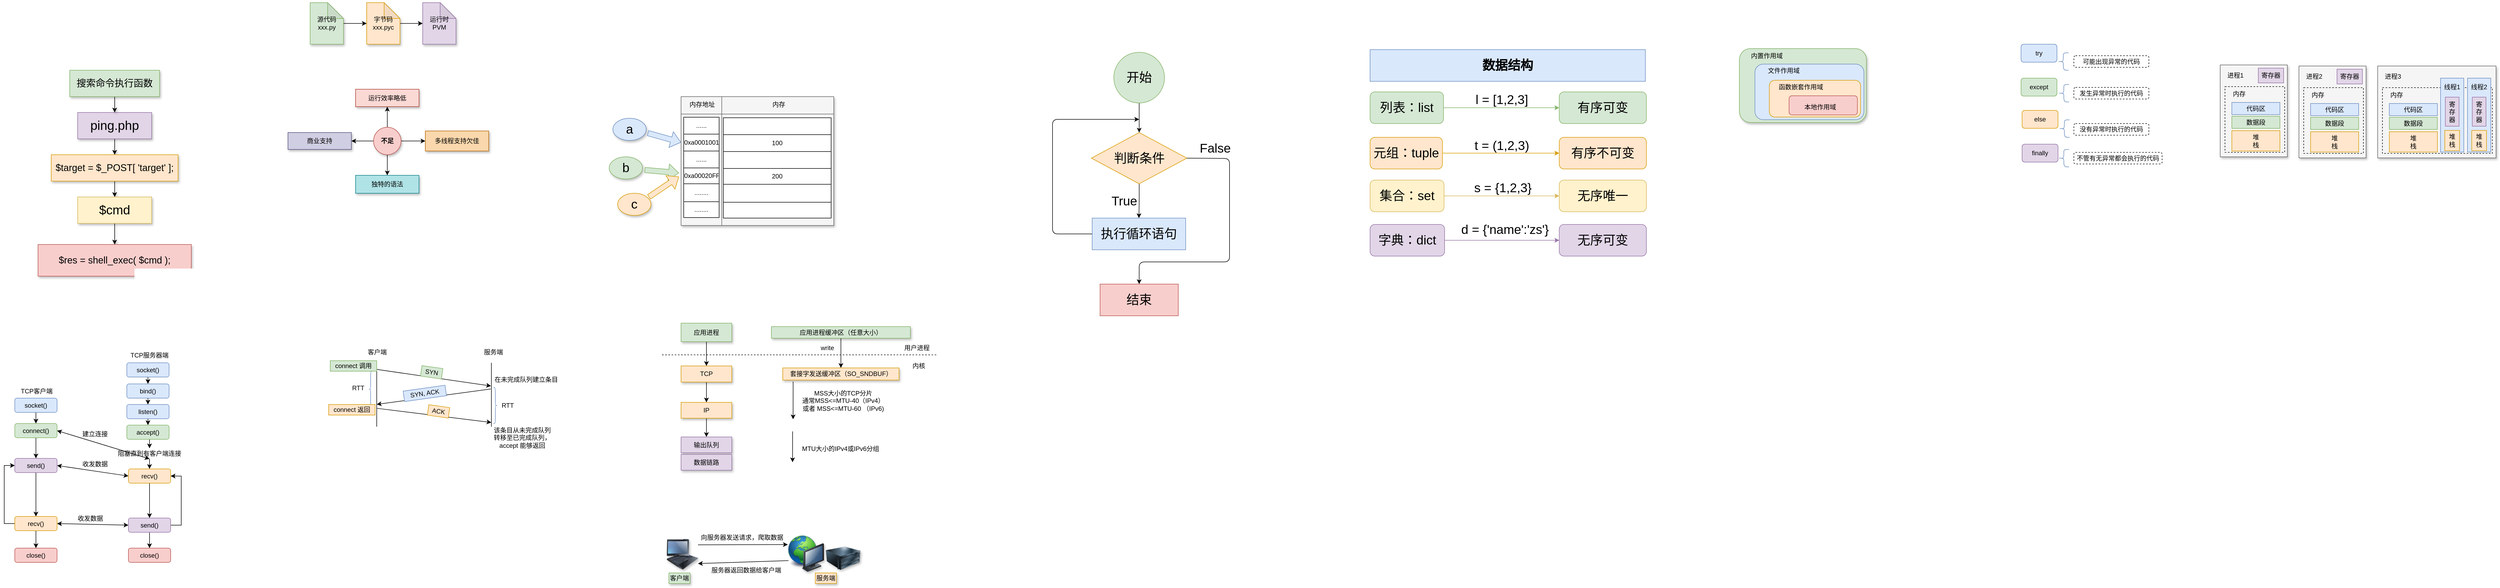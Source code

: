 <mxfile version="14.8.4" type="github" pages="2">
  <diagram name="Page-1" id="822b0af5-4adb-64df-f703-e8dfc1f81529">
    <mxGraphModel dx="593" dy="732" grid="0" gridSize="10" guides="1" tooltips="1" connect="1" arrows="1" fold="1" page="0" pageScale="1" pageWidth="1100" pageHeight="850" background="none" math="0" shadow="0">
      <root>
        <mxCell id="0" />
        <mxCell id="1" parent="0" />
        <mxCell id="KSW5xv-IBpdEUwikCmXP-11" style="edgeStyle=orthogonalEdgeStyle;rounded=0;orthogonalLoop=1;jettySize=auto;html=1;fontSize=18;entryX=0.5;entryY=0;entryDx=0;entryDy=0;shadow=1;" parent="1" source="KSW5xv-IBpdEUwikCmXP-1" target="KSW5xv-IBpdEUwikCmXP-12" edge="1">
          <mxGeometry relative="1" as="geometry">
            <mxPoint x="480" y="230" as="targetPoint" />
            <Array as="points" />
          </mxGeometry>
        </mxCell>
        <mxCell id="KSW5xv-IBpdEUwikCmXP-1" value="&lt;font style=&quot;font-size: 24px&quot;&gt;ping.php&lt;/font&gt;" style="rounded=0;whiteSpace=wrap;html=1;fontSize=18;fillColor=#e1d5e7;strokeColor=#9673a6;shadow=1;" parent="1" vertex="1">
          <mxGeometry x="400" y="160" width="140" height="50" as="geometry" />
        </mxCell>
        <mxCell id="KSW5xv-IBpdEUwikCmXP-14" style="edgeStyle=orthogonalEdgeStyle;rounded=0;orthogonalLoop=1;jettySize=auto;html=1;entryX=0.5;entryY=0;entryDx=0;entryDy=0;fontSize=18;shadow=1;" parent="1" source="KSW5xv-IBpdEUwikCmXP-12" target="KSW5xv-IBpdEUwikCmXP-13" edge="1">
          <mxGeometry relative="1" as="geometry" />
        </mxCell>
        <mxCell id="KSW5xv-IBpdEUwikCmXP-12" value="&lt;font style=&quot;font-size: 18px&quot;&gt;$target = $_POST[ &#39;target&#39; ];&lt;/font&gt;" style="rounded=0;whiteSpace=wrap;html=1;fontSize=18;fillColor=#ffe6cc;strokeColor=#d79b00;shadow=1;" parent="1" vertex="1">
          <mxGeometry x="350" y="240" width="240" height="50" as="geometry" />
        </mxCell>
        <mxCell id="KSW5xv-IBpdEUwikCmXP-19" value="" style="edgeStyle=orthogonalEdgeStyle;rounded=0;orthogonalLoop=1;jettySize=auto;html=1;fontSize=18;shadow=1;" parent="1" source="KSW5xv-IBpdEUwikCmXP-13" target="KSW5xv-IBpdEUwikCmXP-18" edge="1">
          <mxGeometry relative="1" as="geometry" />
        </mxCell>
        <mxCell id="KSW5xv-IBpdEUwikCmXP-13" value="&lt;font style=&quot;font-size: 24px&quot;&gt;$cmd&lt;/font&gt;" style="rounded=0;whiteSpace=wrap;html=1;fontSize=18;fillColor=#fff2cc;strokeColor=#d6b656;shadow=1;" parent="1" vertex="1">
          <mxGeometry x="400" y="320" width="140" height="50" as="geometry" />
        </mxCell>
        <mxCell id="KSW5xv-IBpdEUwikCmXP-17" style="edgeStyle=orthogonalEdgeStyle;rounded=0;orthogonalLoop=1;jettySize=auto;html=1;entryX=0.5;entryY=0;entryDx=0;entryDy=0;fontSize=18;shadow=1;" parent="1" source="KSW5xv-IBpdEUwikCmXP-15" target="KSW5xv-IBpdEUwikCmXP-1" edge="1">
          <mxGeometry relative="1" as="geometry" />
        </mxCell>
        <mxCell id="KSW5xv-IBpdEUwikCmXP-15" value="&lt;font style=&quot;font-size: 18px&quot;&gt;搜索命令执行函数&lt;/font&gt;" style="rounded=0;whiteSpace=wrap;html=1;fontSize=18;fillColor=#d5e8d4;strokeColor=#82b366;shadow=1;" parent="1" vertex="1">
          <mxGeometry x="385" y="80" width="170" height="50" as="geometry" />
        </mxCell>
        <mxCell id="KSW5xv-IBpdEUwikCmXP-18" value="$res = shell_exec( $cmd );" style="whiteSpace=wrap;html=1;rounded=0;fontSize=18;strokeColor=#b85450;fillColor=#f8cecc;shadow=1;" parent="1" vertex="1">
          <mxGeometry x="325" y="410" width="290" height="60" as="geometry" />
        </mxCell>
        <mxCell id="8JKxnC0FZ5SrZLU6QjSB-5" value="" style="edgeStyle=orthogonalEdgeStyle;rounded=0;orthogonalLoop=1;jettySize=auto;html=1;fontStyle=0" parent="1" source="8JKxnC0FZ5SrZLU6QjSB-1" target="8JKxnC0FZ5SrZLU6QjSB-4" edge="1">
          <mxGeometry relative="1" as="geometry" />
        </mxCell>
        <mxCell id="8JKxnC0FZ5SrZLU6QjSB-7" value="" style="edgeStyle=orthogonalEdgeStyle;rounded=0;orthogonalLoop=1;jettySize=auto;html=1;fontStyle=0" parent="1" source="8JKxnC0FZ5SrZLU6QjSB-1" target="8JKxnC0FZ5SrZLU6QjSB-6" edge="1">
          <mxGeometry relative="1" as="geometry" />
        </mxCell>
        <mxCell id="8JKxnC0FZ5SrZLU6QjSB-9" value="" style="edgeStyle=orthogonalEdgeStyle;rounded=0;orthogonalLoop=1;jettySize=auto;html=1;fontStyle=0" parent="1" source="8JKxnC0FZ5SrZLU6QjSB-1" target="8JKxnC0FZ5SrZLU6QjSB-8" edge="1">
          <mxGeometry relative="1" as="geometry" />
        </mxCell>
        <mxCell id="8JKxnC0FZ5SrZLU6QjSB-11" value="" style="edgeStyle=orthogonalEdgeStyle;rounded=0;orthogonalLoop=1;jettySize=auto;html=1;fontStyle=0" parent="1" source="8JKxnC0FZ5SrZLU6QjSB-1" target="8JKxnC0FZ5SrZLU6QjSB-10" edge="1">
          <mxGeometry relative="1" as="geometry" />
        </mxCell>
        <mxCell id="8JKxnC0FZ5SrZLU6QjSB-1" value="不足" style="ellipse;whiteSpace=wrap;html=1;aspect=fixed;fillColor=#f8cecc;strokeColor=#b85450;fontStyle=1;shadow=1;" parent="1" vertex="1">
          <mxGeometry x="960" y="188" width="52" height="52" as="geometry" />
        </mxCell>
        <mxCell id="8JKxnC0FZ5SrZLU6QjSB-4" value="多线程支持欠佳" style="whiteSpace=wrap;html=1;shadow=1;fontStyle=0;strokeColor=#b46504;fillColor=#fad7ac;" parent="1" vertex="1">
          <mxGeometry x="1058" y="195" width="120" height="38" as="geometry" />
        </mxCell>
        <mxCell id="8JKxnC0FZ5SrZLU6QjSB-6" value="独特的语法" style="whiteSpace=wrap;html=1;shadow=1;fontStyle=0;strokeColor=#0e8088;fillColor=#b0e3e6;" parent="1" vertex="1">
          <mxGeometry x="926" y="279" width="120" height="34" as="geometry" />
        </mxCell>
        <mxCell id="8JKxnC0FZ5SrZLU6QjSB-8" value="商业支持" style="whiteSpace=wrap;html=1;shadow=1;fontStyle=0;strokeColor=#56517e;fillColor=#d0cee2;" parent="1" vertex="1">
          <mxGeometry x="798" y="198" width="120" height="32" as="geometry" />
        </mxCell>
        <mxCell id="8JKxnC0FZ5SrZLU6QjSB-10" value="运行效率略低" style="whiteSpace=wrap;html=1;shadow=1;fontStyle=0;strokeColor=#ae4132;fillColor=#fad9d5;" parent="1" vertex="1">
          <mxGeometry x="926" y="116" width="120" height="33" as="geometry" />
        </mxCell>
        <mxCell id="Hhg1WRIVnZ8h8JEQlcG4-4" style="edgeStyle=orthogonalEdgeStyle;rounded=0;orthogonalLoop=1;jettySize=auto;html=1;" parent="1" source="Hhg1WRIVnZ8h8JEQlcG4-1" target="Hhg1WRIVnZ8h8JEQlcG4-2" edge="1">
          <mxGeometry relative="1" as="geometry" />
        </mxCell>
        <mxCell id="Hhg1WRIVnZ8h8JEQlcG4-1" value="源代码xxx.py" style="shape=note;whiteSpace=wrap;html=1;backgroundOutline=1;darkOpacity=0.05;shadow=1;strokeColor=#82b366;fillColor=#d5e8d4;" parent="1" vertex="1">
          <mxGeometry x="840" y="-48" width="63" height="78.75" as="geometry" />
        </mxCell>
        <mxCell id="Hhg1WRIVnZ8h8JEQlcG4-5" style="edgeStyle=orthogonalEdgeStyle;rounded=0;orthogonalLoop=1;jettySize=auto;html=1;entryX=0;entryY=0.5;entryDx=0;entryDy=0;entryPerimeter=0;" parent="1" source="Hhg1WRIVnZ8h8JEQlcG4-2" target="Hhg1WRIVnZ8h8JEQlcG4-3" edge="1">
          <mxGeometry relative="1" as="geometry" />
        </mxCell>
        <mxCell id="Hhg1WRIVnZ8h8JEQlcG4-2" value="字节码xxx.pyc" style="shape=note;whiteSpace=wrap;html=1;backgroundOutline=1;darkOpacity=0.05;shadow=1;strokeColor=#d79b00;fillColor=#ffe6cc;" parent="1" vertex="1">
          <mxGeometry x="947" y="-48" width="63" height="78.75" as="geometry" />
        </mxCell>
        <mxCell id="Hhg1WRIVnZ8h8JEQlcG4-3" value="运行时PVM" style="shape=note;whiteSpace=wrap;html=1;backgroundOutline=1;darkOpacity=0.05;shadow=1;strokeColor=#9673a6;fillColor=#e1d5e7;" parent="1" vertex="1">
          <mxGeometry x="1053" y="-48" width="63" height="78.75" as="geometry" />
        </mxCell>
        <mxCell id="Hhg1WRIVnZ8h8JEQlcG4-6" value="" style="shape=internalStorage;whiteSpace=wrap;html=1;backgroundOutline=1;shadow=1;dx=77;dy=33;fillColor=#f5f5f5;strokeColor=#666666;fontColor=#333333;" parent="1" vertex="1">
          <mxGeometry x="1542" y="130" width="289" height="244" as="geometry" />
        </mxCell>
        <mxCell id="Hhg1WRIVnZ8h8JEQlcG4-7" value="内存地址" style="text;html=1;strokeColor=none;fillColor=none;align=center;verticalAlign=middle;whiteSpace=wrap;rounded=0;shadow=1;" parent="1" vertex="1">
          <mxGeometry x="1556" y="139" width="52" height="12" as="geometry" />
        </mxCell>
        <mxCell id="Hhg1WRIVnZ8h8JEQlcG4-9" value="内存" style="text;html=1;strokeColor=none;fillColor=none;align=center;verticalAlign=middle;whiteSpace=wrap;rounded=0;shadow=1;" parent="1" vertex="1">
          <mxGeometry x="1701" y="139" width="52" height="12" as="geometry" />
        </mxCell>
        <mxCell id="Hhg1WRIVnZ8h8JEQlcG4-29" value="" style="shape=table;startSize=0;container=1;collapsible=0;childLayout=tableLayout;" parent="1" vertex="1">
          <mxGeometry x="1622" y="170" width="204" height="190" as="geometry" />
        </mxCell>
        <mxCell id="Hhg1WRIVnZ8h8JEQlcG4-30" value="" style="shape=partialRectangle;collapsible=0;dropTarget=0;pointerEvents=0;fillColor=none;top=0;left=0;bottom=0;right=0;points=[[0,0.5],[1,0.5]];portConstraint=eastwest;" parent="Hhg1WRIVnZ8h8JEQlcG4-29" vertex="1">
          <mxGeometry width="204" height="32" as="geometry" />
        </mxCell>
        <mxCell id="Hhg1WRIVnZ8h8JEQlcG4-31" value="" style="shape=partialRectangle;html=1;whiteSpace=wrap;connectable=0;overflow=hidden;fillColor=none;top=0;left=0;bottom=0;right=0;" parent="Hhg1WRIVnZ8h8JEQlcG4-30" vertex="1">
          <mxGeometry width="204" height="32" as="geometry" />
        </mxCell>
        <mxCell id="Hhg1WRIVnZ8h8JEQlcG4-32" value="" style="shape=partialRectangle;collapsible=0;dropTarget=0;pointerEvents=0;fillColor=none;top=0;left=0;bottom=0;right=0;points=[[0,0.5],[1,0.5]];portConstraint=eastwest;" parent="Hhg1WRIVnZ8h8JEQlcG4-29" vertex="1">
          <mxGeometry y="32" width="204" height="32" as="geometry" />
        </mxCell>
        <mxCell id="Hhg1WRIVnZ8h8JEQlcG4-33" value="100" style="shape=partialRectangle;html=1;whiteSpace=wrap;connectable=0;overflow=hidden;fillColor=none;top=0;left=0;bottom=0;right=0;" parent="Hhg1WRIVnZ8h8JEQlcG4-32" vertex="1">
          <mxGeometry width="204" height="32" as="geometry" />
        </mxCell>
        <mxCell id="Hhg1WRIVnZ8h8JEQlcG4-34" value="" style="shape=partialRectangle;collapsible=0;dropTarget=0;pointerEvents=0;fillColor=none;top=0;left=0;bottom=0;right=0;points=[[0,0.5],[1,0.5]];portConstraint=eastwest;" parent="Hhg1WRIVnZ8h8JEQlcG4-29" vertex="1">
          <mxGeometry y="64" width="204" height="32" as="geometry" />
        </mxCell>
        <mxCell id="Hhg1WRIVnZ8h8JEQlcG4-35" value="" style="shape=partialRectangle;html=1;whiteSpace=wrap;connectable=0;overflow=hidden;fillColor=none;top=0;left=0;bottom=0;right=0;" parent="Hhg1WRIVnZ8h8JEQlcG4-34" vertex="1">
          <mxGeometry width="204" height="32" as="geometry" />
        </mxCell>
        <mxCell id="Hhg1WRIVnZ8h8JEQlcG4-36" value="" style="shape=partialRectangle;collapsible=0;dropTarget=0;pointerEvents=0;fillColor=none;top=0;left=0;bottom=0;right=0;points=[[0,0.5],[1,0.5]];portConstraint=eastwest;" parent="Hhg1WRIVnZ8h8JEQlcG4-29" vertex="1">
          <mxGeometry y="96" width="204" height="30" as="geometry" />
        </mxCell>
        <mxCell id="Hhg1WRIVnZ8h8JEQlcG4-37" value="200" style="shape=partialRectangle;html=1;whiteSpace=wrap;connectable=0;overflow=hidden;fillColor=none;top=0;left=0;bottom=0;right=0;" parent="Hhg1WRIVnZ8h8JEQlcG4-36" vertex="1">
          <mxGeometry width="204" height="30" as="geometry" />
        </mxCell>
        <mxCell id="Hhg1WRIVnZ8h8JEQlcG4-38" value="" style="shape=partialRectangle;collapsible=0;dropTarget=0;pointerEvents=0;fillColor=none;top=0;left=0;bottom=0;right=0;points=[[0,0.5],[1,0.5]];portConstraint=eastwest;" parent="Hhg1WRIVnZ8h8JEQlcG4-29" vertex="1">
          <mxGeometry y="126" width="204" height="34" as="geometry" />
        </mxCell>
        <mxCell id="Hhg1WRIVnZ8h8JEQlcG4-39" value="" style="shape=partialRectangle;html=1;whiteSpace=wrap;connectable=0;overflow=hidden;fillColor=none;top=0;left=0;bottom=0;right=0;" parent="Hhg1WRIVnZ8h8JEQlcG4-38" vertex="1">
          <mxGeometry width="204" height="34" as="geometry" />
        </mxCell>
        <mxCell id="Hhg1WRIVnZ8h8JEQlcG4-40" value="" style="shape=partialRectangle;collapsible=0;dropTarget=0;pointerEvents=0;fillColor=none;top=0;left=0;bottom=0;right=0;points=[[0,0.5],[1,0.5]];portConstraint=eastwest;" parent="Hhg1WRIVnZ8h8JEQlcG4-29" vertex="1">
          <mxGeometry y="160" width="204" height="30" as="geometry" />
        </mxCell>
        <mxCell id="Hhg1WRIVnZ8h8JEQlcG4-41" value="" style="shape=partialRectangle;html=1;whiteSpace=wrap;connectable=0;overflow=hidden;fillColor=none;top=0;left=0;bottom=0;right=0;" parent="Hhg1WRIVnZ8h8JEQlcG4-40" vertex="1">
          <mxGeometry width="204" height="30" as="geometry" />
        </mxCell>
        <mxCell id="Hhg1WRIVnZ8h8JEQlcG4-77" value="" style="shape=table;startSize=0;container=1;collapsible=0;childLayout=tableLayout;" parent="1" vertex="1">
          <mxGeometry x="1547" y="169" width="67" height="190" as="geometry" />
        </mxCell>
        <mxCell id="Hhg1WRIVnZ8h8JEQlcG4-78" value="" style="shape=partialRectangle;collapsible=0;dropTarget=0;pointerEvents=0;fillColor=none;top=0;left=0;bottom=0;right=0;points=[[0,0.5],[1,0.5]];portConstraint=eastwest;" parent="Hhg1WRIVnZ8h8JEQlcG4-77" vertex="1">
          <mxGeometry width="67" height="32" as="geometry" />
        </mxCell>
        <mxCell id="Hhg1WRIVnZ8h8JEQlcG4-79" value="......" style="shape=partialRectangle;html=1;whiteSpace=wrap;connectable=0;overflow=hidden;fillColor=none;top=0;left=0;bottom=0;right=0;" parent="Hhg1WRIVnZ8h8JEQlcG4-78" vertex="1">
          <mxGeometry width="67" height="32" as="geometry" />
        </mxCell>
        <mxCell id="Hhg1WRIVnZ8h8JEQlcG4-80" value="" style="shape=partialRectangle;collapsible=0;dropTarget=0;pointerEvents=0;fillColor=none;top=0;left=0;bottom=0;right=0;points=[[0,0.5],[1,0.5]];portConstraint=eastwest;" parent="Hhg1WRIVnZ8h8JEQlcG4-77" vertex="1">
          <mxGeometry y="32" width="67" height="32" as="geometry" />
        </mxCell>
        <mxCell id="Hhg1WRIVnZ8h8JEQlcG4-81" value="&lt;span&gt;0xa0001001&lt;/span&gt;" style="shape=partialRectangle;html=1;whiteSpace=wrap;connectable=0;overflow=hidden;fillColor=none;top=0;left=0;bottom=0;right=0;" parent="Hhg1WRIVnZ8h8JEQlcG4-80" vertex="1">
          <mxGeometry width="67" height="32" as="geometry" />
        </mxCell>
        <mxCell id="Hhg1WRIVnZ8h8JEQlcG4-82" value="" style="shape=partialRectangle;collapsible=0;dropTarget=0;pointerEvents=0;fillColor=none;top=0;left=0;bottom=0;right=0;points=[[0,0.5],[1,0.5]];portConstraint=eastwest;" parent="Hhg1WRIVnZ8h8JEQlcG4-77" vertex="1">
          <mxGeometry y="64" width="67" height="32" as="geometry" />
        </mxCell>
        <mxCell id="Hhg1WRIVnZ8h8JEQlcG4-83" value="&lt;span&gt;......&lt;/span&gt;" style="shape=partialRectangle;html=1;whiteSpace=wrap;connectable=0;overflow=hidden;fillColor=none;top=0;left=0;bottom=0;right=0;" parent="Hhg1WRIVnZ8h8JEQlcG4-82" vertex="1">
          <mxGeometry width="67" height="32" as="geometry" />
        </mxCell>
        <mxCell id="Hhg1WRIVnZ8h8JEQlcG4-84" value="" style="shape=partialRectangle;collapsible=0;dropTarget=0;pointerEvents=0;fillColor=none;top=0;left=0;bottom=0;right=0;points=[[0,0.5],[1,0.5]];portConstraint=eastwest;" parent="Hhg1WRIVnZ8h8JEQlcG4-77" vertex="1">
          <mxGeometry y="96" width="67" height="30" as="geometry" />
        </mxCell>
        <mxCell id="Hhg1WRIVnZ8h8JEQlcG4-85" value="&lt;span&gt;0xa00020FF&lt;/span&gt;" style="shape=partialRectangle;html=1;whiteSpace=wrap;connectable=0;overflow=hidden;fillColor=none;top=0;left=0;bottom=0;right=0;" parent="Hhg1WRIVnZ8h8JEQlcG4-84" vertex="1">
          <mxGeometry width="67" height="30" as="geometry" />
        </mxCell>
        <mxCell id="Hhg1WRIVnZ8h8JEQlcG4-86" value="" style="shape=partialRectangle;collapsible=0;dropTarget=0;pointerEvents=0;fillColor=none;top=0;left=0;bottom=0;right=0;points=[[0,0.5],[1,0.5]];portConstraint=eastwest;" parent="Hhg1WRIVnZ8h8JEQlcG4-77" vertex="1">
          <mxGeometry y="126" width="67" height="34" as="geometry" />
        </mxCell>
        <mxCell id="Hhg1WRIVnZ8h8JEQlcG4-87" value="........" style="shape=partialRectangle;html=1;whiteSpace=wrap;connectable=0;overflow=hidden;fillColor=none;top=0;left=0;bottom=0;right=0;" parent="Hhg1WRIVnZ8h8JEQlcG4-86" vertex="1">
          <mxGeometry width="67" height="34" as="geometry" />
        </mxCell>
        <mxCell id="Hhg1WRIVnZ8h8JEQlcG4-88" value="" style="shape=partialRectangle;collapsible=0;dropTarget=0;pointerEvents=0;fillColor=none;top=0;left=0;bottom=0;right=0;points=[[0,0.5],[1,0.5]];portConstraint=eastwest;" parent="Hhg1WRIVnZ8h8JEQlcG4-77" vertex="1">
          <mxGeometry y="160" width="67" height="30" as="geometry" />
        </mxCell>
        <mxCell id="Hhg1WRIVnZ8h8JEQlcG4-89" value="&lt;span&gt;........&lt;/span&gt;" style="shape=partialRectangle;html=1;whiteSpace=wrap;connectable=0;overflow=hidden;fillColor=none;top=0;left=0;bottom=0;right=0;" parent="Hhg1WRIVnZ8h8JEQlcG4-88" vertex="1">
          <mxGeometry width="67" height="30" as="geometry" />
        </mxCell>
        <mxCell id="Hhg1WRIVnZ8h8JEQlcG4-95" value="a" style="ellipse;whiteSpace=wrap;html=1;shadow=1;strokeColor=#6c8ebf;fillColor=#dae8fc;fontSize=24;" parent="1" vertex="1">
          <mxGeometry x="1413" y="171" width="63" height="42" as="geometry" />
        </mxCell>
        <mxCell id="Hhg1WRIVnZ8h8JEQlcG4-96" value="b" style="ellipse;whiteSpace=wrap;html=1;shadow=1;strokeColor=#82b366;fillColor=#d5e8d4;fontSize=24;" parent="1" vertex="1">
          <mxGeometry x="1406" y="244" width="63" height="42" as="geometry" />
        </mxCell>
        <mxCell id="Hhg1WRIVnZ8h8JEQlcG4-97" value="c" style="ellipse;whiteSpace=wrap;html=1;shadow=1;strokeColor=#d79b00;fillColor=#ffe6cc;fontSize=24;" parent="1" vertex="1">
          <mxGeometry x="1422" y="313" width="63" height="42" as="geometry" />
        </mxCell>
        <mxCell id="Hhg1WRIVnZ8h8JEQlcG4-101" value="" style="shape=flexArrow;endArrow=classic;html=1;fontSize=24;fillColor=#dae8fc;strokeColor=#6c8ebf;entryX=0;entryY=0.355;entryDx=0;entryDy=0;entryPerimeter=0;" parent="1" target="Hhg1WRIVnZ8h8JEQlcG4-6" edge="1">
          <mxGeometry width="50" height="50" relative="1" as="geometry">
            <mxPoint x="1479" y="199" as="sourcePoint" />
            <mxPoint x="1528" y="208.5" as="targetPoint" />
          </mxGeometry>
        </mxCell>
        <mxCell id="Hhg1WRIVnZ8h8JEQlcG4-102" value="" style="shape=flexArrow;endArrow=classic;html=1;fontSize=24;fillColor=#d5e8d4;strokeColor=#82b366;entryX=0;entryY=0.355;entryDx=0;entryDy=0;entryPerimeter=0;" parent="1" edge="1">
          <mxGeometry width="50" height="50" relative="1" as="geometry">
            <mxPoint x="1473" y="269" as="sourcePoint" />
            <mxPoint x="1538" y="274.56" as="targetPoint" />
          </mxGeometry>
        </mxCell>
        <mxCell id="Hhg1WRIVnZ8h8JEQlcG4-104" value="" style="shape=flexArrow;endArrow=classic;html=1;fontSize=24;fillColor=#ffe6cc;strokeColor=#d79b00;entryX=0;entryY=0.355;entryDx=0;entryDy=0;entryPerimeter=0;" parent="1" edge="1">
          <mxGeometry width="50" height="50" relative="1" as="geometry">
            <mxPoint x="1481" y="320" as="sourcePoint" />
            <mxPoint x="1538" y="281.56" as="targetPoint" />
          </mxGeometry>
        </mxCell>
        <mxCell id="Hhg1WRIVnZ8h8JEQlcG4-110" value="" style="edgeStyle=orthogonalEdgeStyle;rounded=0;orthogonalLoop=1;jettySize=auto;html=1;fontSize=24;" parent="1" source="Hhg1WRIVnZ8h8JEQlcG4-108" target="Hhg1WRIVnZ8h8JEQlcG4-109" edge="1">
          <mxGeometry relative="1" as="geometry" />
        </mxCell>
        <mxCell id="Hhg1WRIVnZ8h8JEQlcG4-108" value="开始" style="ellipse;whiteSpace=wrap;html=1;aspect=fixed;shadow=0;fontSize=24;strokeColor=#82b366;fillColor=#d5e8d4;align=center;" parent="1" vertex="1">
          <mxGeometry x="2361" y="46" width="96" height="96" as="geometry" />
        </mxCell>
        <mxCell id="Hhg1WRIVnZ8h8JEQlcG4-135" value="" style="edgeStyle=orthogonalEdgeStyle;rounded=0;orthogonalLoop=1;jettySize=auto;html=1;fontSize=24;" parent="1" source="Hhg1WRIVnZ8h8JEQlcG4-109" target="Hhg1WRIVnZ8h8JEQlcG4-134" edge="1">
          <mxGeometry relative="1" as="geometry" />
        </mxCell>
        <mxCell id="Hhg1WRIVnZ8h8JEQlcG4-109" value="判断条件" style="rhombus;whiteSpace=wrap;html=1;shadow=0;fontSize=24;strokeColor=#d79b00;fillColor=#ffe6cc;" parent="1" vertex="1">
          <mxGeometry x="2318.67" y="198" width="180.66" height="97" as="geometry" />
        </mxCell>
        <mxCell id="Hhg1WRIVnZ8h8JEQlcG4-134" value="执行循环语句" style="whiteSpace=wrap;html=1;shadow=0;fontSize=24;strokeColor=#6c8ebf;fillColor=#dae8fc;" parent="1" vertex="1">
          <mxGeometry x="2320" y="360" width="177" height="60" as="geometry" />
        </mxCell>
        <mxCell id="Hhg1WRIVnZ8h8JEQlcG4-138" value="结束" style="whiteSpace=wrap;html=1;shadow=0;fontSize=24;strokeColor=#b85450;fillColor=#f8cecc;" parent="1" vertex="1">
          <mxGeometry x="2335" y="485" width="148" height="60" as="geometry" />
        </mxCell>
        <mxCell id="Hhg1WRIVnZ8h8JEQlcG4-140" value="" style="endArrow=classic;html=1;fontSize=24;exitX=0;exitY=0.5;exitDx=0;exitDy=0;" parent="1" source="Hhg1WRIVnZ8h8JEQlcG4-134" edge="1">
          <mxGeometry width="50" height="50" relative="1" as="geometry">
            <mxPoint x="2405" y="373" as="sourcePoint" />
            <mxPoint x="2409" y="173" as="targetPoint" />
            <Array as="points">
              <mxPoint x="2245" y="390" />
              <mxPoint x="2245" y="173" />
            </Array>
          </mxGeometry>
        </mxCell>
        <mxCell id="Hhg1WRIVnZ8h8JEQlcG4-141" value="" style="endArrow=classic;html=1;fontSize=24;exitX=1;exitY=0.5;exitDx=0;exitDy=0;entryX=0.5;entryY=0;entryDx=0;entryDy=0;" parent="1" source="Hhg1WRIVnZ8h8JEQlcG4-109" target="Hhg1WRIVnZ8h8JEQlcG4-138" edge="1">
          <mxGeometry width="50" height="50" relative="1" as="geometry">
            <mxPoint x="2630" y="285" as="sourcePoint" />
            <mxPoint x="2680" y="235" as="targetPoint" />
            <Array as="points">
              <mxPoint x="2580" y="247" />
              <mxPoint x="2580" y="443" />
              <mxPoint x="2409" y="443" />
            </Array>
          </mxGeometry>
        </mxCell>
        <mxCell id="Hhg1WRIVnZ8h8JEQlcG4-142" value="False" style="text;html=1;strokeColor=none;fillColor=none;align=center;verticalAlign=middle;whiteSpace=wrap;rounded=0;shadow=0;fontSize=24;" parent="1" vertex="1">
          <mxGeometry x="2533" y="218" width="40" height="20" as="geometry" />
        </mxCell>
        <mxCell id="Hhg1WRIVnZ8h8JEQlcG4-143" value="True" style="text;html=1;strokeColor=none;fillColor=none;align=center;verticalAlign=middle;whiteSpace=wrap;rounded=0;shadow=0;fontSize=24;" parent="1" vertex="1">
          <mxGeometry x="2361" y="318" width="40" height="20" as="geometry" />
        </mxCell>
        <mxCell id="Hhg1WRIVnZ8h8JEQlcG4-146" value="" style="edgeStyle=orthogonalEdgeStyle;rounded=0;orthogonalLoop=1;jettySize=auto;html=1;fontSize=24;fillColor=#d5e8d4;strokeColor=#82b366;" parent="1" source="Hhg1WRIVnZ8h8JEQlcG4-144" target="Hhg1WRIVnZ8h8JEQlcG4-145" edge="1">
          <mxGeometry relative="1" as="geometry" />
        </mxCell>
        <mxCell id="Hhg1WRIVnZ8h8JEQlcG4-144" value="列表：list" style="rounded=1;whiteSpace=wrap;html=1;shadow=0;fontSize=24;strokeColor=#82b366;fillColor=#d5e8d4;align=center;" parent="1" vertex="1">
          <mxGeometry x="2846" y="121" width="139" height="60" as="geometry" />
        </mxCell>
        <mxCell id="Hhg1WRIVnZ8h8JEQlcG4-145" value="有序可变" style="rounded=1;whiteSpace=wrap;html=1;shadow=0;fontSize=24;strokeColor=#82b366;fillColor=#d5e8d4;align=center;" parent="1" vertex="1">
          <mxGeometry x="3204" y="121" width="165" height="60" as="geometry" />
        </mxCell>
        <mxCell id="Hhg1WRIVnZ8h8JEQlcG4-147" value="" style="edgeStyle=orthogonalEdgeStyle;rounded=0;orthogonalLoop=1;jettySize=auto;html=1;fontSize=24;fillColor=#ffe6cc;strokeColor=#d79b00;" parent="1" source="Hhg1WRIVnZ8h8JEQlcG4-148" target="Hhg1WRIVnZ8h8JEQlcG4-149" edge="1">
          <mxGeometry relative="1" as="geometry" />
        </mxCell>
        <mxCell id="Hhg1WRIVnZ8h8JEQlcG4-148" value="元组：tuple" style="rounded=1;whiteSpace=wrap;html=1;shadow=0;fontSize=24;strokeColor=#d79b00;fillColor=#ffe6cc;align=center;" parent="1" vertex="1">
          <mxGeometry x="2846" y="207" width="137" height="60" as="geometry" />
        </mxCell>
        <mxCell id="Hhg1WRIVnZ8h8JEQlcG4-149" value="有序不可变" style="rounded=1;whiteSpace=wrap;html=1;shadow=0;fontSize=24;strokeColor=#d79b00;fillColor=#ffe6cc;align=center;" parent="1" vertex="1">
          <mxGeometry x="3204" y="207" width="165" height="60" as="geometry" />
        </mxCell>
        <mxCell id="Hhg1WRIVnZ8h8JEQlcG4-150" value="" style="edgeStyle=orthogonalEdgeStyle;rounded=0;orthogonalLoop=1;jettySize=auto;html=1;fontSize=24;fillColor=#fff2cc;strokeColor=#d6b656;" parent="1" source="Hhg1WRIVnZ8h8JEQlcG4-151" target="Hhg1WRIVnZ8h8JEQlcG4-152" edge="1">
          <mxGeometry relative="1" as="geometry" />
        </mxCell>
        <mxCell id="Hhg1WRIVnZ8h8JEQlcG4-151" value="集合：set" style="rounded=1;whiteSpace=wrap;html=1;shadow=0;fontSize=24;strokeColor=#d6b656;fillColor=#fff2cc;align=center;" parent="1" vertex="1">
          <mxGeometry x="2846" y="288" width="140" height="60" as="geometry" />
        </mxCell>
        <mxCell id="Hhg1WRIVnZ8h8JEQlcG4-152" value="无序唯一" style="rounded=1;whiteSpace=wrap;html=1;shadow=0;fontSize=24;strokeColor=#d6b656;fillColor=#fff2cc;align=center;" parent="1" vertex="1">
          <mxGeometry x="3204" y="288" width="165" height="60" as="geometry" />
        </mxCell>
        <mxCell id="Hhg1WRIVnZ8h8JEQlcG4-153" value="" style="edgeStyle=orthogonalEdgeStyle;rounded=0;orthogonalLoop=1;jettySize=auto;html=1;fontSize=24;fillColor=#e1d5e7;strokeColor=#9673a6;" parent="1" source="Hhg1WRIVnZ8h8JEQlcG4-154" target="Hhg1WRIVnZ8h8JEQlcG4-155" edge="1">
          <mxGeometry relative="1" as="geometry" />
        </mxCell>
        <mxCell id="Hhg1WRIVnZ8h8JEQlcG4-154" value="字典：dict" style="rounded=1;whiteSpace=wrap;html=1;shadow=0;fontSize=24;strokeColor=#9673a6;fillColor=#e1d5e7;align=center;" parent="1" vertex="1">
          <mxGeometry x="2846" y="372" width="141" height="60" as="geometry" />
        </mxCell>
        <mxCell id="Hhg1WRIVnZ8h8JEQlcG4-155" value="无序可变" style="rounded=1;whiteSpace=wrap;html=1;shadow=0;fontSize=24;strokeColor=#9673a6;fillColor=#e1d5e7;align=center;" parent="1" vertex="1">
          <mxGeometry x="3204" y="372" width="165" height="60" as="geometry" />
        </mxCell>
        <mxCell id="Hhg1WRIVnZ8h8JEQlcG4-157" value="数据结构" style="rounded=0;whiteSpace=wrap;html=1;shadow=0;fontSize=24;strokeColor=#6c8ebf;fillColor=#dae8fc;align=center;fontStyle=1" parent="1" vertex="1">
          <mxGeometry x="2846" y="41" width="521" height="60" as="geometry" />
        </mxCell>
        <mxCell id="Hhg1WRIVnZ8h8JEQlcG4-158" value="l = [1,2,3]" style="text;html=1;strokeColor=none;fillColor=none;align=center;verticalAlign=middle;whiteSpace=wrap;rounded=0;shadow=0;fontSize=24;" parent="1" vertex="1">
          <mxGeometry x="2960" y="126" width="271" height="20" as="geometry" />
        </mxCell>
        <mxCell id="Hhg1WRIVnZ8h8JEQlcG4-159" value="t = (1,2,3)" style="text;html=1;strokeColor=none;fillColor=none;align=center;verticalAlign=middle;whiteSpace=wrap;rounded=0;shadow=0;fontSize=24;" parent="1" vertex="1">
          <mxGeometry x="2960" y="213" width="271" height="20" as="geometry" />
        </mxCell>
        <mxCell id="Hhg1WRIVnZ8h8JEQlcG4-160" value="s = {1,2,3}" style="text;html=1;strokeColor=none;fillColor=none;align=center;verticalAlign=middle;whiteSpace=wrap;rounded=0;shadow=0;fontSize=24;" parent="1" vertex="1">
          <mxGeometry x="2962" y="293" width="271" height="20" as="geometry" />
        </mxCell>
        <mxCell id="Hhg1WRIVnZ8h8JEQlcG4-161" value="d = {&#39;name&#39;:&#39;zs&#39;}" style="text;html=1;strokeColor=none;fillColor=none;align=center;verticalAlign=middle;whiteSpace=wrap;rounded=0;shadow=0;fontSize=24;" parent="1" vertex="1">
          <mxGeometry x="2966" y="372" width="271" height="20" as="geometry" />
        </mxCell>
        <mxCell id="b_DTwEA6KU5pQUE-tz9M-6" value="" style="group" vertex="1" connectable="0" parent="1">
          <mxGeometry x="3545" y="39" width="240.33" height="140" as="geometry" />
        </mxCell>
        <mxCell id="b_DTwEA6KU5pQUE-tz9M-1" value="" style="rounded=1;whiteSpace=wrap;html=1;shadow=1;fillColor=#d5e8d4;strokeColor=#82b366;" vertex="1" parent="b_DTwEA6KU5pQUE-tz9M-6">
          <mxGeometry width="240.33" height="140" as="geometry" />
        </mxCell>
        <mxCell id="b_DTwEA6KU5pQUE-tz9M-2" value="" style="rounded=1;whiteSpace=wrap;html=1;shadow=0;strokeColor=#6c8ebf;fillColor=#dae8fc;" vertex="1" parent="b_DTwEA6KU5pQUE-tz9M-6">
          <mxGeometry x="29.333" y="29.333" width="206.33" height="105.333" as="geometry" />
        </mxCell>
        <mxCell id="b_DTwEA6KU5pQUE-tz9M-3" value="" style="rounded=1;whiteSpace=wrap;html=1;shadow=0;strokeColor=#d79b00;fillColor=#ffe6cc;" vertex="1" parent="b_DTwEA6KU5pQUE-tz9M-6">
          <mxGeometry x="56.666" y="60" width="172.664" height="69.667" as="geometry" />
        </mxCell>
        <mxCell id="b_DTwEA6KU5pQUE-tz9M-4" value="" style="rounded=1;whiteSpace=wrap;html=1;shadow=0;fillColor=#f8cecc;strokeColor=#b85450;" vertex="1" parent="b_DTwEA6KU5pQUE-tz9M-6">
          <mxGeometry x="93.999" y="89.333" width="129.332" height="36.333" as="geometry" />
        </mxCell>
        <mxCell id="b_DTwEA6KU5pQUE-tz9M-7" value="内置作用域" style="text;html=1;strokeColor=none;fillColor=none;align=center;verticalAlign=middle;whiteSpace=wrap;rounded=0;shadow=0;" vertex="1" parent="b_DTwEA6KU5pQUE-tz9M-6">
          <mxGeometry x="13" y="4" width="78" height="20" as="geometry" />
        </mxCell>
        <mxCell id="b_DTwEA6KU5pQUE-tz9M-8" value="文件作用域" style="text;html=1;strokeColor=none;fillColor=none;align=center;verticalAlign=middle;whiteSpace=wrap;rounded=0;shadow=0;" vertex="1" parent="b_DTwEA6KU5pQUE-tz9M-6">
          <mxGeometry x="45" y="32" width="78" height="20" as="geometry" />
        </mxCell>
        <mxCell id="b_DTwEA6KU5pQUE-tz9M-9" value="函数嵌套作用域" style="text;html=1;strokeColor=none;fillColor=none;align=center;verticalAlign=middle;whiteSpace=wrap;rounded=0;shadow=0;" vertex="1" parent="b_DTwEA6KU5pQUE-tz9M-6">
          <mxGeometry x="65" y="63" width="103" height="20" as="geometry" />
        </mxCell>
        <mxCell id="b_DTwEA6KU5pQUE-tz9M-10" value="本地作用域" style="text;html=1;strokeColor=none;fillColor=none;align=center;verticalAlign=middle;whiteSpace=wrap;rounded=0;shadow=0;" vertex="1" parent="b_DTwEA6KU5pQUE-tz9M-6">
          <mxGeometry x="114" y="101" width="78" height="20" as="geometry" />
        </mxCell>
        <mxCell id="b_DTwEA6KU5pQUE-tz9M-14" value="try" style="rounded=1;whiteSpace=wrap;html=1;shadow=0;fillColor=#dae8fc;strokeColor=#6c8ebf;" vertex="1" parent="1">
          <mxGeometry x="4078" y="30.75" width="68" height="34" as="geometry" />
        </mxCell>
        <mxCell id="b_DTwEA6KU5pQUE-tz9M-15" value="except" style="rounded=1;whiteSpace=wrap;html=1;shadow=0;fillColor=#d5e8d4;strokeColor=#82b366;" vertex="1" parent="1">
          <mxGeometry x="4078" y="95" width="68" height="34" as="geometry" />
        </mxCell>
        <mxCell id="b_DTwEA6KU5pQUE-tz9M-16" value="else" style="rounded=1;whiteSpace=wrap;html=1;shadow=0;fillColor=#ffe6cc;strokeColor=#d79b00;" vertex="1" parent="1">
          <mxGeometry x="4080" y="156" width="68" height="34" as="geometry" />
        </mxCell>
        <mxCell id="b_DTwEA6KU5pQUE-tz9M-17" value="finally" style="rounded=1;whiteSpace=wrap;html=1;shadow=0;fillColor=#e1d5e7;strokeColor=#9673a6;" vertex="1" parent="1">
          <mxGeometry x="4080" y="220" width="68" height="34" as="geometry" />
        </mxCell>
        <mxCell id="b_DTwEA6KU5pQUE-tz9M-19" value="" style="shape=curlyBracket;whiteSpace=wrap;html=1;rounded=1;flipH=1;shadow=0;strokeColor=#6c8ebf;fillColor=#dae8fc;direction=west;size=0.5;" vertex="1" parent="1">
          <mxGeometry x="4148" y="47" width="20" height="33" as="geometry" />
        </mxCell>
        <mxCell id="b_DTwEA6KU5pQUE-tz9M-20" value="" style="shape=curlyBracket;whiteSpace=wrap;html=1;rounded=1;flipH=1;shadow=0;strokeColor=#6c8ebf;fillColor=#dae8fc;direction=west;size=0.5;" vertex="1" parent="1">
          <mxGeometry x="4149" y="107" width="20" height="33" as="geometry" />
        </mxCell>
        <mxCell id="b_DTwEA6KU5pQUE-tz9M-21" value="" style="shape=curlyBracket;whiteSpace=wrap;html=1;rounded=1;flipH=1;shadow=0;strokeColor=#6c8ebf;fillColor=#dae8fc;direction=west;size=0.5;" vertex="1" parent="1">
          <mxGeometry x="4150" y="174" width="20" height="33" as="geometry" />
        </mxCell>
        <mxCell id="b_DTwEA6KU5pQUE-tz9M-22" value="" style="shape=curlyBracket;whiteSpace=wrap;html=1;rounded=1;flipH=1;shadow=0;strokeColor=#6c8ebf;fillColor=#dae8fc;direction=west;size=0.5;" vertex="1" parent="1">
          <mxGeometry x="4149" y="230" width="20" height="33" as="geometry" />
        </mxCell>
        <mxCell id="b_DTwEA6KU5pQUE-tz9M-23" value="可能出现异常的代码" style="rounded=1;whiteSpace=wrap;html=1;shadow=0;dashed=1;" vertex="1" parent="1">
          <mxGeometry x="4178" y="52.5" width="142" height="22" as="geometry" />
        </mxCell>
        <mxCell id="b_DTwEA6KU5pQUE-tz9M-24" value="发生异常时执行的代码" style="rounded=1;whiteSpace=wrap;html=1;shadow=0;dashed=1;" vertex="1" parent="1">
          <mxGeometry x="4178" y="112.5" width="142" height="22" as="geometry" />
        </mxCell>
        <mxCell id="b_DTwEA6KU5pQUE-tz9M-25" value="没有异常时执行的代码" style="rounded=1;whiteSpace=wrap;html=1;shadow=0;dashed=1;" vertex="1" parent="1">
          <mxGeometry x="4178" y="181" width="142" height="22" as="geometry" />
        </mxCell>
        <mxCell id="b_DTwEA6KU5pQUE-tz9M-26" value="不管有无异常都会执行的代码" style="rounded=1;whiteSpace=wrap;html=1;shadow=0;dashed=1;" vertex="1" parent="1">
          <mxGeometry x="4178" y="235.5" width="167" height="22" as="geometry" />
        </mxCell>
        <mxCell id="b_DTwEA6KU5pQUE-tz9M-27" value="" style="rounded=0;whiteSpace=wrap;html=1;shadow=1;fillColor=#f5f5f5;strokeColor=#666666;fontColor=#333333;" vertex="1" parent="1">
          <mxGeometry x="4455" y="70" width="127" height="174" as="geometry" />
        </mxCell>
        <mxCell id="b_DTwEA6KU5pQUE-tz9M-28" value="" style="rounded=0;whiteSpace=wrap;html=1;shadow=0;dashed=1;fillColor=none;" vertex="1" parent="1">
          <mxGeometry x="4464" y="111" width="113" height="124.5" as="geometry" />
        </mxCell>
        <mxCell id="b_DTwEA6KU5pQUE-tz9M-29" value="进程1" style="text;html=1;strokeColor=none;fillColor=none;align=center;verticalAlign=middle;whiteSpace=wrap;rounded=0;shadow=0;dashed=1;" vertex="1" parent="1">
          <mxGeometry x="4464" y="80" width="40" height="20" as="geometry" />
        </mxCell>
        <mxCell id="b_DTwEA6KU5pQUE-tz9M-35" value="" style="group" vertex="1" connectable="0" parent="1">
          <mxGeometry x="4477" y="141" width="91" height="92" as="geometry" />
        </mxCell>
        <mxCell id="b_DTwEA6KU5pQUE-tz9M-30" value="代码区" style="rounded=0;whiteSpace=wrap;html=1;shadow=0;strokeColor=#6c8ebf;fillColor=#dae8fc;" vertex="1" parent="b_DTwEA6KU5pQUE-tz9M-35">
          <mxGeometry width="91" height="23" as="geometry" />
        </mxCell>
        <mxCell id="b_DTwEA6KU5pQUE-tz9M-31" value="数据段" style="rounded=0;whiteSpace=wrap;html=1;shadow=0;strokeColor=#82b366;fillColor=#d5e8d4;" vertex="1" parent="b_DTwEA6KU5pQUE-tz9M-35">
          <mxGeometry y="26.108" width="91" height="23" as="geometry" />
        </mxCell>
        <mxCell id="b_DTwEA6KU5pQUE-tz9M-32" value="堆&lt;br&gt;栈" style="rounded=0;whiteSpace=wrap;html=1;shadow=0;strokeColor=#d79b00;fillColor=#ffe6cc;" vertex="1" parent="b_DTwEA6KU5pQUE-tz9M-35">
          <mxGeometry y="53.459" width="91" height="38.541" as="geometry" />
        </mxCell>
        <mxCell id="b_DTwEA6KU5pQUE-tz9M-36" value="内存" style="text;html=1;strokeColor=none;fillColor=none;align=center;verticalAlign=middle;whiteSpace=wrap;rounded=0;shadow=0;" vertex="1" parent="1">
          <mxGeometry x="4471" y="114.5" width="40" height="20" as="geometry" />
        </mxCell>
        <mxCell id="b_DTwEA6KU5pQUE-tz9M-37" value="寄存器" style="rounded=0;whiteSpace=wrap;html=1;shadow=0;strokeColor=#9673a6;fillColor=#e1d5e7;" vertex="1" parent="1">
          <mxGeometry x="4527" y="76" width="48" height="28" as="geometry" />
        </mxCell>
        <mxCell id="b_DTwEA6KU5pQUE-tz9M-38" value="" style="rounded=0;whiteSpace=wrap;html=1;shadow=1;fillColor=#f5f5f5;strokeColor=#666666;fontColor=#333333;" vertex="1" parent="1">
          <mxGeometry x="4604" y="72" width="127" height="174" as="geometry" />
        </mxCell>
        <mxCell id="b_DTwEA6KU5pQUE-tz9M-39" value="" style="rounded=0;whiteSpace=wrap;html=1;shadow=0;dashed=1;fillColor=none;" vertex="1" parent="1">
          <mxGeometry x="4613" y="113" width="113" height="124.5" as="geometry" />
        </mxCell>
        <mxCell id="b_DTwEA6KU5pQUE-tz9M-40" value="进程2" style="text;html=1;strokeColor=none;fillColor=none;align=center;verticalAlign=middle;whiteSpace=wrap;rounded=0;shadow=0;dashed=1;" vertex="1" parent="1">
          <mxGeometry x="4613" y="82" width="40" height="20" as="geometry" />
        </mxCell>
        <mxCell id="b_DTwEA6KU5pQUE-tz9M-41" value="" style="group" vertex="1" connectable="0" parent="1">
          <mxGeometry x="4626" y="143" width="91" height="92" as="geometry" />
        </mxCell>
        <mxCell id="b_DTwEA6KU5pQUE-tz9M-42" value="代码区" style="rounded=0;whiteSpace=wrap;html=1;shadow=0;strokeColor=#6c8ebf;fillColor=#dae8fc;" vertex="1" parent="b_DTwEA6KU5pQUE-tz9M-41">
          <mxGeometry width="91" height="23" as="geometry" />
        </mxCell>
        <mxCell id="b_DTwEA6KU5pQUE-tz9M-43" value="数据段" style="rounded=0;whiteSpace=wrap;html=1;shadow=0;strokeColor=#82b366;fillColor=#d5e8d4;" vertex="1" parent="b_DTwEA6KU5pQUE-tz9M-41">
          <mxGeometry y="26.108" width="91" height="23" as="geometry" />
        </mxCell>
        <mxCell id="b_DTwEA6KU5pQUE-tz9M-44" value="堆&lt;br&gt;栈" style="rounded=0;whiteSpace=wrap;html=1;shadow=0;strokeColor=#d79b00;fillColor=#ffe6cc;" vertex="1" parent="b_DTwEA6KU5pQUE-tz9M-41">
          <mxGeometry y="53.459" width="91" height="38.541" as="geometry" />
        </mxCell>
        <mxCell id="b_DTwEA6KU5pQUE-tz9M-45" value="内存" style="text;html=1;strokeColor=none;fillColor=none;align=center;verticalAlign=middle;whiteSpace=wrap;rounded=0;shadow=0;" vertex="1" parent="1">
          <mxGeometry x="4620" y="116.5" width="40" height="20" as="geometry" />
        </mxCell>
        <mxCell id="b_DTwEA6KU5pQUE-tz9M-46" value="寄存器" style="rounded=0;whiteSpace=wrap;html=1;shadow=0;strokeColor=#9673a6;fillColor=#e1d5e7;" vertex="1" parent="1">
          <mxGeometry x="4676" y="78" width="48" height="28" as="geometry" />
        </mxCell>
        <mxCell id="b_DTwEA6KU5pQUE-tz9M-47" value="" style="rounded=0;whiteSpace=wrap;html=1;shadow=1;fillColor=#f5f5f5;strokeColor=#666666;fontColor=#333333;" vertex="1" parent="1">
          <mxGeometry x="4753" y="72" width="224" height="174" as="geometry" />
        </mxCell>
        <mxCell id="b_DTwEA6KU5pQUE-tz9M-48" value="" style="rounded=0;whiteSpace=wrap;html=1;shadow=0;dashed=1;fillColor=none;" vertex="1" parent="1">
          <mxGeometry x="4762" y="113" width="208" height="124.5" as="geometry" />
        </mxCell>
        <mxCell id="b_DTwEA6KU5pQUE-tz9M-49" value="进程3" style="text;html=1;strokeColor=none;fillColor=none;align=center;verticalAlign=middle;whiteSpace=wrap;rounded=0;shadow=0;dashed=1;" vertex="1" parent="1">
          <mxGeometry x="4762" y="82" width="40" height="20" as="geometry" />
        </mxCell>
        <mxCell id="b_DTwEA6KU5pQUE-tz9M-50" value="" style="group" vertex="1" connectable="0" parent="1">
          <mxGeometry x="4775" y="143" width="91" height="92" as="geometry" />
        </mxCell>
        <mxCell id="b_DTwEA6KU5pQUE-tz9M-51" value="代码区" style="rounded=0;whiteSpace=wrap;html=1;shadow=0;strokeColor=#6c8ebf;fillColor=#dae8fc;" vertex="1" parent="b_DTwEA6KU5pQUE-tz9M-50">
          <mxGeometry width="91" height="23" as="geometry" />
        </mxCell>
        <mxCell id="b_DTwEA6KU5pQUE-tz9M-52" value="数据段" style="rounded=0;whiteSpace=wrap;html=1;shadow=0;strokeColor=#82b366;fillColor=#d5e8d4;" vertex="1" parent="b_DTwEA6KU5pQUE-tz9M-50">
          <mxGeometry y="26.108" width="91" height="23" as="geometry" />
        </mxCell>
        <mxCell id="b_DTwEA6KU5pQUE-tz9M-53" value="堆&lt;br&gt;栈" style="rounded=0;whiteSpace=wrap;html=1;shadow=0;strokeColor=#d79b00;fillColor=#ffe6cc;" vertex="1" parent="b_DTwEA6KU5pQUE-tz9M-50">
          <mxGeometry y="53.459" width="91" height="38.541" as="geometry" />
        </mxCell>
        <mxCell id="b_DTwEA6KU5pQUE-tz9M-54" value="内存" style="text;html=1;strokeColor=none;fillColor=none;align=center;verticalAlign=middle;whiteSpace=wrap;rounded=0;shadow=0;" vertex="1" parent="1">
          <mxGeometry x="4769" y="116.5" width="40" height="20" as="geometry" />
        </mxCell>
        <mxCell id="b_DTwEA6KU5pQUE-tz9M-59" value="" style="group" vertex="1" connectable="0" parent="1">
          <mxGeometry x="4872" y="95" width="52" height="140" as="geometry" />
        </mxCell>
        <mxCell id="b_DTwEA6KU5pQUE-tz9M-56" value="" style="rounded=0;whiteSpace=wrap;html=1;shadow=0;strokeColor=#6c8ebf;fillColor=#dae8fc;" vertex="1" parent="b_DTwEA6KU5pQUE-tz9M-59">
          <mxGeometry width="44" height="140" as="geometry" />
        </mxCell>
        <mxCell id="b_DTwEA6KU5pQUE-tz9M-55" value="寄&lt;br&gt;存&lt;br&gt;器" style="rounded=0;whiteSpace=wrap;html=1;shadow=0;strokeColor=#9673a6;fillColor=#e1d5e7;" vertex="1" parent="b_DTwEA6KU5pQUE-tz9M-59">
          <mxGeometry x="9" y="36" width="26" height="55" as="geometry" />
        </mxCell>
        <mxCell id="b_DTwEA6KU5pQUE-tz9M-57" value="堆&lt;br&gt;栈" style="rounded=0;whiteSpace=wrap;html=1;shadow=0;strokeColor=#d79b00;fillColor=#ffe6cc;" vertex="1" parent="b_DTwEA6KU5pQUE-tz9M-59">
          <mxGeometry x="8" y="98.96" width="28" height="38.54" as="geometry" />
        </mxCell>
        <mxCell id="b_DTwEA6KU5pQUE-tz9M-58" value="线程1" style="text;html=1;strokeColor=none;fillColor=none;align=center;verticalAlign=middle;whiteSpace=wrap;rounded=0;shadow=0;dashed=1;" vertex="1" parent="b_DTwEA6KU5pQUE-tz9M-59">
          <mxGeometry x="2" y="6.5" width="40" height="20" as="geometry" />
        </mxCell>
        <mxCell id="b_DTwEA6KU5pQUE-tz9M-60" value="" style="group" vertex="1" connectable="0" parent="b_DTwEA6KU5pQUE-tz9M-59">
          <mxGeometry x="51" width="44" height="140" as="geometry" />
        </mxCell>
        <mxCell id="b_DTwEA6KU5pQUE-tz9M-61" value="" style="rounded=0;whiteSpace=wrap;html=1;shadow=0;strokeColor=#6c8ebf;fillColor=#dae8fc;" vertex="1" parent="b_DTwEA6KU5pQUE-tz9M-60">
          <mxGeometry width="44" height="140" as="geometry" />
        </mxCell>
        <mxCell id="b_DTwEA6KU5pQUE-tz9M-62" value="寄&lt;br&gt;存&lt;br&gt;器" style="rounded=0;whiteSpace=wrap;html=1;shadow=0;strokeColor=#9673a6;fillColor=#e1d5e7;" vertex="1" parent="b_DTwEA6KU5pQUE-tz9M-60">
          <mxGeometry x="9" y="36" width="26" height="55" as="geometry" />
        </mxCell>
        <mxCell id="b_DTwEA6KU5pQUE-tz9M-63" value="堆&lt;br&gt;栈" style="rounded=0;whiteSpace=wrap;html=1;shadow=0;strokeColor=#d79b00;fillColor=#ffe6cc;" vertex="1" parent="b_DTwEA6KU5pQUE-tz9M-60">
          <mxGeometry x="8" y="98.96" width="28" height="38.54" as="geometry" />
        </mxCell>
        <mxCell id="b_DTwEA6KU5pQUE-tz9M-64" value="线程2" style="text;html=1;strokeColor=none;fillColor=none;align=center;verticalAlign=middle;whiteSpace=wrap;rounded=0;shadow=0;dashed=1;" vertex="1" parent="b_DTwEA6KU5pQUE-tz9M-60">
          <mxGeometry x="2" y="6.5" width="40" height="20" as="geometry" />
        </mxCell>
        <mxCell id="b_DTwEA6KU5pQUE-tz9M-78" style="edgeStyle=orthogonalEdgeStyle;rounded=0;orthogonalLoop=1;jettySize=auto;html=1;exitX=0.5;exitY=1;exitDx=0;exitDy=0;entryX=0.5;entryY=0;entryDx=0;entryDy=0;" edge="1" parent="1" source="b_DTwEA6KU5pQUE-tz9M-68" target="b_DTwEA6KU5pQUE-tz9M-69">
          <mxGeometry relative="1" as="geometry" />
        </mxCell>
        <mxCell id="b_DTwEA6KU5pQUE-tz9M-68" value="socket()" style="rounded=1;whiteSpace=wrap;html=1;shadow=0;strokeColor=#6c8ebf;fillColor=#dae8fc;" vertex="1" parent="1">
          <mxGeometry x="493" y="634" width="80" height="27" as="geometry" />
        </mxCell>
        <mxCell id="b_DTwEA6KU5pQUE-tz9M-79" style="edgeStyle=orthogonalEdgeStyle;rounded=0;orthogonalLoop=1;jettySize=auto;html=1;exitX=0.5;exitY=1;exitDx=0;exitDy=0;entryX=0.5;entryY=0;entryDx=0;entryDy=0;" edge="1" parent="1" source="b_DTwEA6KU5pQUE-tz9M-69" target="b_DTwEA6KU5pQUE-tz9M-70">
          <mxGeometry relative="1" as="geometry" />
        </mxCell>
        <mxCell id="b_DTwEA6KU5pQUE-tz9M-69" value="bind()" style="rounded=1;whiteSpace=wrap;html=1;shadow=0;strokeColor=#6c8ebf;fillColor=#dae8fc;" vertex="1" parent="1">
          <mxGeometry x="493" y="674" width="80" height="27" as="geometry" />
        </mxCell>
        <mxCell id="b_DTwEA6KU5pQUE-tz9M-80" style="edgeStyle=orthogonalEdgeStyle;rounded=0;orthogonalLoop=1;jettySize=auto;html=1;exitX=0.5;exitY=1;exitDx=0;exitDy=0;entryX=0.5;entryY=0;entryDx=0;entryDy=0;" edge="1" parent="1" source="b_DTwEA6KU5pQUE-tz9M-70" target="b_DTwEA6KU5pQUE-tz9M-71">
          <mxGeometry relative="1" as="geometry" />
        </mxCell>
        <mxCell id="b_DTwEA6KU5pQUE-tz9M-70" value="listen()" style="rounded=1;whiteSpace=wrap;html=1;shadow=0;strokeColor=#6c8ebf;fillColor=#dae8fc;" vertex="1" parent="1">
          <mxGeometry x="493" y="713" width="80" height="27" as="geometry" />
        </mxCell>
        <mxCell id="b_DTwEA6KU5pQUE-tz9M-81" style="edgeStyle=orthogonalEdgeStyle;rounded=0;orthogonalLoop=1;jettySize=auto;html=1;exitX=0.5;exitY=1;exitDx=0;exitDy=0;entryX=0.5;entryY=0;entryDx=0;entryDy=0;" edge="1" parent="1" source="b_DTwEA6KU5pQUE-tz9M-71" target="b_DTwEA6KU5pQUE-tz9M-77">
          <mxGeometry relative="1" as="geometry" />
        </mxCell>
        <mxCell id="b_DTwEA6KU5pQUE-tz9M-71" value="accept()" style="rounded=1;whiteSpace=wrap;html=1;shadow=0;strokeColor=#82b366;fillColor=#d5e8d4;" vertex="1" parent="1">
          <mxGeometry x="493" y="752" width="80" height="27" as="geometry" />
        </mxCell>
        <mxCell id="b_DTwEA6KU5pQUE-tz9M-103" style="edgeStyle=orthogonalEdgeStyle;rounded=0;orthogonalLoop=1;jettySize=auto;html=1;entryX=0.5;entryY=0;entryDx=0;entryDy=0;" edge="1" parent="1" source="b_DTwEA6KU5pQUE-tz9M-72" target="b_DTwEA6KU5pQUE-tz9M-102">
          <mxGeometry relative="1" as="geometry" />
        </mxCell>
        <mxCell id="b_DTwEA6KU5pQUE-tz9M-72" value="recv()" style="rounded=1;whiteSpace=wrap;html=1;shadow=0;strokeColor=#d79b00;fillColor=#ffe6cc;" vertex="1" parent="1">
          <mxGeometry x="496" y="835" width="80" height="27" as="geometry" />
        </mxCell>
        <mxCell id="b_DTwEA6KU5pQUE-tz9M-73" value="close()" style="rounded=1;whiteSpace=wrap;html=1;shadow=0;strokeColor=#b85450;fillColor=#f8cecc;" vertex="1" parent="1">
          <mxGeometry x="496" y="985" width="80" height="27" as="geometry" />
        </mxCell>
        <mxCell id="b_DTwEA6KU5pQUE-tz9M-75" value="TCP服务器端" style="text;html=1;strokeColor=none;fillColor=none;align=center;verticalAlign=middle;whiteSpace=wrap;rounded=0;shadow=0;" vertex="1" parent="1">
          <mxGeometry x="489" y="610" width="94" height="20" as="geometry" />
        </mxCell>
        <mxCell id="b_DTwEA6KU5pQUE-tz9M-82" style="edgeStyle=orthogonalEdgeStyle;rounded=0;orthogonalLoop=1;jettySize=auto;html=1;exitX=0.5;exitY=1;exitDx=0;exitDy=0;entryX=0.5;entryY=0;entryDx=0;entryDy=0;" edge="1" parent="1" source="b_DTwEA6KU5pQUE-tz9M-77" target="b_DTwEA6KU5pQUE-tz9M-72">
          <mxGeometry relative="1" as="geometry" />
        </mxCell>
        <mxCell id="b_DTwEA6KU5pQUE-tz9M-77" value="阻塞直到有客户端连接" style="text;html=1;strokeColor=none;fillColor=none;align=center;verticalAlign=middle;whiteSpace=wrap;rounded=0;shadow=0;" vertex="1" parent="1">
          <mxGeometry x="457" y="796" width="158" height="20" as="geometry" />
        </mxCell>
        <mxCell id="b_DTwEA6KU5pQUE-tz9M-99" style="edgeStyle=orthogonalEdgeStyle;rounded=0;orthogonalLoop=1;jettySize=auto;html=1;entryX=0.5;entryY=0;entryDx=0;entryDy=0;" edge="1" parent="1" source="b_DTwEA6KU5pQUE-tz9M-85" target="b_DTwEA6KU5pQUE-tz9M-89">
          <mxGeometry relative="1" as="geometry" />
        </mxCell>
        <mxCell id="b_DTwEA6KU5pQUE-tz9M-85" value="socket()" style="rounded=1;whiteSpace=wrap;html=1;shadow=0;strokeColor=#6c8ebf;fillColor=#dae8fc;" vertex="1" parent="1">
          <mxGeometry x="281" y="701" width="80" height="27" as="geometry" />
        </mxCell>
        <mxCell id="b_DTwEA6KU5pQUE-tz9M-88" style="edgeStyle=orthogonalEdgeStyle;rounded=0;orthogonalLoop=1;jettySize=auto;html=1;exitX=0.5;exitY=1;exitDx=0;exitDy=0;entryX=0.5;entryY=0;entryDx=0;entryDy=0;" edge="1" parent="1" source="b_DTwEA6KU5pQUE-tz9M-89" target="b_DTwEA6KU5pQUE-tz9M-91">
          <mxGeometry relative="1" as="geometry" />
        </mxCell>
        <mxCell id="b_DTwEA6KU5pQUE-tz9M-89" value="connect()" style="rounded=1;whiteSpace=wrap;html=1;shadow=0;strokeColor=#82b366;fillColor=#d5e8d4;" vertex="1" parent="1">
          <mxGeometry x="281" y="749" width="80" height="27" as="geometry" />
        </mxCell>
        <mxCell id="b_DTwEA6KU5pQUE-tz9M-98" style="edgeStyle=orthogonalEdgeStyle;rounded=0;orthogonalLoop=1;jettySize=auto;html=1;" edge="1" parent="1" source="b_DTwEA6KU5pQUE-tz9M-91" target="b_DTwEA6KU5pQUE-tz9M-97">
          <mxGeometry relative="1" as="geometry" />
        </mxCell>
        <mxCell id="b_DTwEA6KU5pQUE-tz9M-91" value="send()" style="rounded=1;whiteSpace=wrap;html=1;shadow=0;strokeColor=#9673a6;fillColor=#e1d5e7;" vertex="1" parent="1">
          <mxGeometry x="281" y="815" width="80" height="27" as="geometry" />
        </mxCell>
        <mxCell id="b_DTwEA6KU5pQUE-tz9M-94" value="close()" style="rounded=1;whiteSpace=wrap;html=1;shadow=0;strokeColor=#b85450;fillColor=#f8cecc;" vertex="1" parent="1">
          <mxGeometry x="281" y="985" width="80" height="27" as="geometry" />
        </mxCell>
        <mxCell id="b_DTwEA6KU5pQUE-tz9M-100" style="edgeStyle=orthogonalEdgeStyle;rounded=0;orthogonalLoop=1;jettySize=auto;html=1;entryX=0.5;entryY=0;entryDx=0;entryDy=0;" edge="1" parent="1" source="b_DTwEA6KU5pQUE-tz9M-97" target="b_DTwEA6KU5pQUE-tz9M-94">
          <mxGeometry relative="1" as="geometry" />
        </mxCell>
        <mxCell id="b_DTwEA6KU5pQUE-tz9M-106" style="edgeStyle=orthogonalEdgeStyle;rounded=0;orthogonalLoop=1;jettySize=auto;html=1;entryX=0;entryY=0.5;entryDx=0;entryDy=0;" edge="1" parent="1" source="b_DTwEA6KU5pQUE-tz9M-97" target="b_DTwEA6KU5pQUE-tz9M-91">
          <mxGeometry relative="1" as="geometry">
            <Array as="points">
              <mxPoint x="261" y="938" />
              <mxPoint x="261" y="828" />
            </Array>
          </mxGeometry>
        </mxCell>
        <mxCell id="b_DTwEA6KU5pQUE-tz9M-97" value="recv()" style="rounded=1;whiteSpace=wrap;html=1;shadow=0;strokeColor=#d79b00;fillColor=#ffe6cc;" vertex="1" parent="1">
          <mxGeometry x="281" y="925" width="80" height="27" as="geometry" />
        </mxCell>
        <mxCell id="b_DTwEA6KU5pQUE-tz9M-104" style="edgeStyle=orthogonalEdgeStyle;rounded=0;orthogonalLoop=1;jettySize=auto;html=1;entryX=0.5;entryY=0;entryDx=0;entryDy=0;" edge="1" parent="1" source="b_DTwEA6KU5pQUE-tz9M-102" target="b_DTwEA6KU5pQUE-tz9M-73">
          <mxGeometry relative="1" as="geometry" />
        </mxCell>
        <mxCell id="b_DTwEA6KU5pQUE-tz9M-105" style="edgeStyle=orthogonalEdgeStyle;rounded=0;orthogonalLoop=1;jettySize=auto;html=1;entryX=1;entryY=0.5;entryDx=0;entryDy=0;" edge="1" parent="1" source="b_DTwEA6KU5pQUE-tz9M-102" target="b_DTwEA6KU5pQUE-tz9M-72">
          <mxGeometry relative="1" as="geometry">
            <Array as="points">
              <mxPoint x="596" y="942" />
              <mxPoint x="596" y="849" />
            </Array>
          </mxGeometry>
        </mxCell>
        <mxCell id="b_DTwEA6KU5pQUE-tz9M-102" value="send()" style="rounded=1;whiteSpace=wrap;html=1;shadow=0;strokeColor=#9673a6;fillColor=#e1d5e7;" vertex="1" parent="1">
          <mxGeometry x="496" y="928" width="80" height="27" as="geometry" />
        </mxCell>
        <mxCell id="b_DTwEA6KU5pQUE-tz9M-107" value="" style="endArrow=classic;startArrow=classic;html=1;entryX=1;entryY=0.5;entryDx=0;entryDy=0;exitX=0.5;exitY=1;exitDx=0;exitDy=0;" edge="1" parent="1" source="b_DTwEA6KU5pQUE-tz9M-77" target="b_DTwEA6KU5pQUE-tz9M-89">
          <mxGeometry width="50" height="50" relative="1" as="geometry">
            <mxPoint x="396" y="867" as="sourcePoint" />
            <mxPoint x="446" y="817" as="targetPoint" />
          </mxGeometry>
        </mxCell>
        <mxCell id="b_DTwEA6KU5pQUE-tz9M-108" value="" style="endArrow=classic;startArrow=classic;html=1;entryX=1;entryY=0.5;entryDx=0;entryDy=0;exitX=0;exitY=0.5;exitDx=0;exitDy=0;" edge="1" parent="1" source="b_DTwEA6KU5pQUE-tz9M-72" target="b_DTwEA6KU5pQUE-tz9M-91">
          <mxGeometry width="50" height="50" relative="1" as="geometry">
            <mxPoint x="362" y="1027" as="sourcePoint" />
            <mxPoint x="412" y="977" as="targetPoint" />
          </mxGeometry>
        </mxCell>
        <mxCell id="b_DTwEA6KU5pQUE-tz9M-109" value="建立连接" style="text;html=1;strokeColor=none;fillColor=none;align=center;verticalAlign=middle;whiteSpace=wrap;rounded=0;shadow=0;" vertex="1" parent="1">
          <mxGeometry x="405" y="759" width="56" height="20" as="geometry" />
        </mxCell>
        <mxCell id="b_DTwEA6KU5pQUE-tz9M-110" value="收发数据" style="text;html=1;strokeColor=none;fillColor=none;align=center;verticalAlign=middle;whiteSpace=wrap;rounded=0;shadow=0;" vertex="1" parent="1">
          <mxGeometry x="405" y="816" width="56" height="20" as="geometry" />
        </mxCell>
        <mxCell id="b_DTwEA6KU5pQUE-tz9M-112" value="" style="endArrow=classic;startArrow=classic;html=1;entryX=0;entryY=0.5;entryDx=0;entryDy=0;exitX=1;exitY=0.5;exitDx=0;exitDy=0;" edge="1" parent="1" source="b_DTwEA6KU5pQUE-tz9M-97" target="b_DTwEA6KU5pQUE-tz9M-102">
          <mxGeometry width="50" height="50" relative="1" as="geometry">
            <mxPoint x="380" y="963" as="sourcePoint" />
            <mxPoint x="430" y="913" as="targetPoint" />
          </mxGeometry>
        </mxCell>
        <mxCell id="b_DTwEA6KU5pQUE-tz9M-113" value="收发数据" style="text;html=1;strokeColor=none;fillColor=none;align=center;verticalAlign=middle;whiteSpace=wrap;rounded=0;shadow=0;" vertex="1" parent="1">
          <mxGeometry x="391" y="919" width="66" height="20" as="geometry" />
        </mxCell>
        <mxCell id="b_DTwEA6KU5pQUE-tz9M-115" value="TCP客户端" style="text;html=1;strokeColor=none;fillColor=none;align=center;verticalAlign=middle;whiteSpace=wrap;rounded=0;shadow=0;" vertex="1" parent="1">
          <mxGeometry x="284" y="677.5" width="77" height="20" as="geometry" />
        </mxCell>
        <mxCell id="b_DTwEA6KU5pQUE-tz9M-123" value="" style="group" vertex="1" connectable="0" parent="1">
          <mxGeometry x="966" y="634" width="216.99" height="121" as="geometry" />
        </mxCell>
        <mxCell id="b_DTwEA6KU5pQUE-tz9M-117" value="" style="endArrow=none;html=1;" edge="1" parent="b_DTwEA6KU5pQUE-tz9M-123">
          <mxGeometry width="50" height="50" relative="1" as="geometry">
            <mxPoint y="121.0" as="sourcePoint" />
            <mxPoint as="targetPoint" />
          </mxGeometry>
        </mxCell>
        <mxCell id="b_DTwEA6KU5pQUE-tz9M-118" value="" style="endArrow=none;html=1;" edge="1" parent="b_DTwEA6KU5pQUE-tz9M-123">
          <mxGeometry width="50" height="50" relative="1" as="geometry">
            <mxPoint x="216.99" y="121.0" as="sourcePoint" />
            <mxPoint x="216.99" as="targetPoint" />
          </mxGeometry>
        </mxCell>
        <mxCell id="b_DTwEA6KU5pQUE-tz9M-119" value="" style="endArrow=classic;html=1;" edge="1" parent="b_DTwEA6KU5pQUE-tz9M-123">
          <mxGeometry width="50" height="50" relative="1" as="geometry">
            <mxPoint y="12.557" as="sourcePoint" />
            <mxPoint x="216.322" y="43.948" as="targetPoint" />
          </mxGeometry>
        </mxCell>
        <mxCell id="b_DTwEA6KU5pQUE-tz9M-120" value="" style="endArrow=classic;html=1;" edge="1" parent="b_DTwEA6KU5pQUE-tz9M-123">
          <mxGeometry width="50" height="50" relative="1" as="geometry">
            <mxPoint x="215.751" y="49.656" as="sourcePoint" />
            <mxPoint y="78.764" as="targetPoint" />
          </mxGeometry>
        </mxCell>
        <mxCell id="b_DTwEA6KU5pQUE-tz9M-121" value="" style="endArrow=classic;html=1;" edge="1" parent="b_DTwEA6KU5pQUE-tz9M-123">
          <mxGeometry width="50" height="50" relative="1" as="geometry">
            <mxPoint y="86.184" as="sourcePoint" />
            <mxPoint x="216.893" y="113.009" as="targetPoint" />
          </mxGeometry>
        </mxCell>
        <mxCell id="b_DTwEA6KU5pQUE-tz9M-126" value="SYN" style="text;html=1;strokeColor=#82b366;fillColor=#d5e8d4;align=center;verticalAlign=middle;whiteSpace=wrap;rounded=0;shadow=0;rotation=8;" vertex="1" parent="b_DTwEA6KU5pQUE-tz9M-123">
          <mxGeometry x="84" y="8" width="40" height="20" as="geometry" />
        </mxCell>
        <mxCell id="b_DTwEA6KU5pQUE-tz9M-127" value="SYN, ACK" style="text;html=1;strokeColor=#6c8ebf;fillColor=#dae8fc;align=center;verticalAlign=middle;whiteSpace=wrap;rounded=0;shadow=0;rotation=352;" vertex="1" parent="b_DTwEA6KU5pQUE-tz9M-123">
          <mxGeometry x="51" y="48" width="80" height="20" as="geometry" />
        </mxCell>
        <mxCell id="b_DTwEA6KU5pQUE-tz9M-128" value="ACK" style="text;html=1;strokeColor=#d79b00;fillColor=#ffe6cc;align=center;verticalAlign=middle;whiteSpace=wrap;rounded=0;shadow=0;rotation=8;" vertex="1" parent="b_DTwEA6KU5pQUE-tz9M-123">
          <mxGeometry x="97" y="82" width="40" height="20" as="geometry" />
        </mxCell>
        <mxCell id="b_DTwEA6KU5pQUE-tz9M-124" value="客户端" style="text;html=1;strokeColor=none;fillColor=none;align=center;verticalAlign=middle;whiteSpace=wrap;rounded=0;shadow=0;" vertex="1" parent="1">
          <mxGeometry x="947" y="604" width="40" height="20" as="geometry" />
        </mxCell>
        <mxCell id="b_DTwEA6KU5pQUE-tz9M-125" value="服务端" style="text;html=1;strokeColor=none;fillColor=none;align=center;verticalAlign=middle;whiteSpace=wrap;rounded=0;shadow=0;" vertex="1" parent="1">
          <mxGeometry x="1167" y="604" width="40" height="20" as="geometry" />
        </mxCell>
        <mxCell id="b_DTwEA6KU5pQUE-tz9M-129" value="RTT" style="text;html=1;strokeColor=none;fillColor=none;align=center;verticalAlign=middle;whiteSpace=wrap;rounded=0;shadow=0;" vertex="1" parent="1">
          <mxGeometry x="911" y="672" width="40" height="20" as="geometry" />
        </mxCell>
        <mxCell id="b_DTwEA6KU5pQUE-tz9M-130" value="" style="shape=curlyBracket;whiteSpace=wrap;html=1;rounded=1;flipH=1;shadow=0;strokeColor=#6c8ebf;fillColor=#dae8fc;direction=west;" vertex="1" parent="1">
          <mxGeometry x="951" y="650" width="7" height="68" as="geometry" />
        </mxCell>
        <mxCell id="b_DTwEA6KU5pQUE-tz9M-131" value="RTT" style="text;html=1;strokeColor=none;fillColor=none;align=center;verticalAlign=middle;whiteSpace=wrap;rounded=0;shadow=0;" vertex="1" parent="1">
          <mxGeometry x="1194" y="704.5" width="40" height="20" as="geometry" />
        </mxCell>
        <mxCell id="b_DTwEA6KU5pQUE-tz9M-132" value="" style="shape=curlyBracket;whiteSpace=wrap;html=1;rounded=1;flipH=1;shadow=0;strokeColor=#6c8ebf;fillColor=#dae8fc;direction=east;" vertex="1" parent="1">
          <mxGeometry x="1187" y="681" width="7" height="68" as="geometry" />
        </mxCell>
        <mxCell id="b_DTwEA6KU5pQUE-tz9M-133" value="connect 调用" style="text;html=1;strokeColor=#82b366;fillColor=#d5e8d4;align=center;verticalAlign=middle;whiteSpace=wrap;rounded=0;shadow=0;" vertex="1" parent="1">
          <mxGeometry x="878" y="630" width="88" height="20" as="geometry" />
        </mxCell>
        <mxCell id="b_DTwEA6KU5pQUE-tz9M-134" value="connect 返回" style="text;html=1;strokeColor=#d79b00;fillColor=#ffe6cc;align=center;verticalAlign=middle;whiteSpace=wrap;rounded=0;shadow=0;" vertex="1" parent="1">
          <mxGeometry x="875" y="713" width="88" height="20" as="geometry" />
        </mxCell>
        <mxCell id="b_DTwEA6KU5pQUE-tz9M-135" value="该条目从未完成队列转移至已完成队列，accept 能够返回" style="text;html=1;strokeColor=none;fillColor=none;align=center;verticalAlign=middle;whiteSpace=wrap;rounded=0;shadow=0;" vertex="1" parent="1">
          <mxGeometry x="1182.99" y="749" width="117" height="54" as="geometry" />
        </mxCell>
        <mxCell id="b_DTwEA6KU5pQUE-tz9M-136" value="在未完成队列建立条目" style="text;html=1;strokeColor=none;fillColor=none;align=center;verticalAlign=middle;whiteSpace=wrap;rounded=0;shadow=0;" vertex="1" parent="1">
          <mxGeometry x="1172" y="653.5" width="154" height="24" as="geometry" />
        </mxCell>
        <mxCell id="b_DTwEA6KU5pQUE-tz9M-142" style="edgeStyle=orthogonalEdgeStyle;rounded=0;orthogonalLoop=1;jettySize=auto;html=1;entryX=0.5;entryY=0;entryDx=0;entryDy=0;" edge="1" parent="1" source="b_DTwEA6KU5pQUE-tz9M-137" target="b_DTwEA6KU5pQUE-tz9M-138">
          <mxGeometry relative="1" as="geometry" />
        </mxCell>
        <mxCell id="b_DTwEA6KU5pQUE-tz9M-137" value="应用进程" style="rounded=0;whiteSpace=wrap;html=1;shadow=1;strokeColor=#82b366;fillColor=#d5e8d4;" vertex="1" parent="1">
          <mxGeometry x="1542" y="559" width="96" height="35" as="geometry" />
        </mxCell>
        <mxCell id="b_DTwEA6KU5pQUE-tz9M-143" style="edgeStyle=orthogonalEdgeStyle;rounded=0;orthogonalLoop=1;jettySize=auto;html=1;" edge="1" parent="1" source="b_DTwEA6KU5pQUE-tz9M-138" target="b_DTwEA6KU5pQUE-tz9M-139">
          <mxGeometry relative="1" as="geometry" />
        </mxCell>
        <mxCell id="b_DTwEA6KU5pQUE-tz9M-138" value="TCP" style="rounded=0;whiteSpace=wrap;html=1;shadow=1;strokeColor=#d79b00;fillColor=#ffe6cc;" vertex="1" parent="1">
          <mxGeometry x="1542" y="640" width="96" height="30.5" as="geometry" />
        </mxCell>
        <mxCell id="b_DTwEA6KU5pQUE-tz9M-144" style="edgeStyle=orthogonalEdgeStyle;rounded=0;orthogonalLoop=1;jettySize=auto;html=1;entryX=0.5;entryY=0;entryDx=0;entryDy=0;" edge="1" parent="1" source="b_DTwEA6KU5pQUE-tz9M-139" target="b_DTwEA6KU5pQUE-tz9M-140">
          <mxGeometry relative="1" as="geometry" />
        </mxCell>
        <mxCell id="b_DTwEA6KU5pQUE-tz9M-139" value="IP" style="rounded=0;whiteSpace=wrap;html=1;shadow=1;strokeColor=#d79b00;fillColor=#ffe6cc;" vertex="1" parent="1">
          <mxGeometry x="1542" y="709" width="96" height="30" as="geometry" />
        </mxCell>
        <mxCell id="b_DTwEA6KU5pQUE-tz9M-140" value="输出队列" style="rounded=0;whiteSpace=wrap;html=1;shadow=1;strokeColor=#9673a6;fillColor=#e1d5e7;" vertex="1" parent="1">
          <mxGeometry x="1542" y="774.5" width="96" height="30" as="geometry" />
        </mxCell>
        <mxCell id="b_DTwEA6KU5pQUE-tz9M-141" value="数据链路" style="rounded=0;whiteSpace=wrap;html=1;shadow=1;strokeColor=#9673a6;fillColor=#e1d5e7;" vertex="1" parent="1">
          <mxGeometry x="1542" y="807.5" width="96" height="30" as="geometry" />
        </mxCell>
        <mxCell id="b_DTwEA6KU5pQUE-tz9M-146" value="" style="endArrow=none;dashed=1;html=1;" edge="1" parent="1">
          <mxGeometry width="50" height="50" relative="1" as="geometry">
            <mxPoint x="1506" y="619" as="sourcePoint" />
            <mxPoint x="2026" y="619" as="targetPoint" />
          </mxGeometry>
        </mxCell>
        <mxCell id="b_DTwEA6KU5pQUE-tz9M-149" style="edgeStyle=orthogonalEdgeStyle;rounded=0;orthogonalLoop=1;jettySize=auto;html=1;" edge="1" parent="1" source="b_DTwEA6KU5pQUE-tz9M-147" target="b_DTwEA6KU5pQUE-tz9M-148">
          <mxGeometry relative="1" as="geometry" />
        </mxCell>
        <mxCell id="b_DTwEA6KU5pQUE-tz9M-147" value="应用进程缓冲区（任意大小）" style="rounded=0;whiteSpace=wrap;html=1;shadow=1;strokeColor=#82b366;fillColor=#d5e8d4;" vertex="1" parent="1">
          <mxGeometry x="1713" y="565.5" width="263" height="22" as="geometry" />
        </mxCell>
        <mxCell id="b_DTwEA6KU5pQUE-tz9M-148" value="套接字发送缓冲区（SO_SNDBUF）" style="rounded=0;whiteSpace=wrap;html=1;shadow=1;strokeColor=#d79b00;fillColor=#ffe6cc;" vertex="1" parent="1">
          <mxGeometry x="1734.5" y="643.75" width="220" height="23" as="geometry" />
        </mxCell>
        <mxCell id="b_DTwEA6KU5pQUE-tz9M-150" value="write" style="text;html=1;strokeColor=none;fillColor=none;align=center;verticalAlign=middle;whiteSpace=wrap;rounded=0;shadow=1;" vertex="1" parent="1">
          <mxGeometry x="1799" y="596" width="40" height="20" as="geometry" />
        </mxCell>
        <mxCell id="b_DTwEA6KU5pQUE-tz9M-151" value="MSS大小的TCP分片&lt;br&gt;通常MSS&amp;lt;=MTU-40（IPv4）&lt;br&gt;或者 MSS&amp;lt;=MTU-60 （IPv6)" style="text;html=1;strokeColor=none;fillColor=none;align=center;verticalAlign=middle;whiteSpace=wrap;rounded=0;shadow=1;" vertex="1" parent="1">
          <mxGeometry x="1765" y="678" width="168" height="55" as="geometry" />
        </mxCell>
        <mxCell id="b_DTwEA6KU5pQUE-tz9M-152" value="" style="endArrow=classic;html=1;exitX=0.089;exitY=1.124;exitDx=0;exitDy=0;exitPerimeter=0;" edge="1" parent="1" source="b_DTwEA6KU5pQUE-tz9M-148">
          <mxGeometry width="50" height="50" relative="1" as="geometry">
            <mxPoint x="1691" y="754" as="sourcePoint" />
            <mxPoint x="1754" y="741" as="targetPoint" />
          </mxGeometry>
        </mxCell>
        <mxCell id="b_DTwEA6KU5pQUE-tz9M-153" value="" style="endArrow=classic;html=1;exitX=0.089;exitY=1.124;exitDx=0;exitDy=0;exitPerimeter=0;" edge="1" parent="1">
          <mxGeometry width="50" height="50" relative="1" as="geometry">
            <mxPoint x="1753.08" y="764.002" as="sourcePoint" />
            <mxPoint x="1753" y="822.4" as="targetPoint" />
          </mxGeometry>
        </mxCell>
        <mxCell id="b_DTwEA6KU5pQUE-tz9M-154" value="MTU大小的IPv4或IPv6分组" style="text;html=1;strokeColor=none;fillColor=none;align=center;verticalAlign=middle;whiteSpace=wrap;rounded=0;shadow=1;" vertex="1" parent="1">
          <mxGeometry x="1765" y="778" width="158" height="38" as="geometry" />
        </mxCell>
        <mxCell id="b_DTwEA6KU5pQUE-tz9M-155" value="内核" style="text;html=1;strokeColor=none;fillColor=none;align=center;verticalAlign=middle;whiteSpace=wrap;rounded=0;shadow=1;" vertex="1" parent="1">
          <mxGeometry x="1972" y="630" width="40" height="20" as="geometry" />
        </mxCell>
        <mxCell id="b_DTwEA6KU5pQUE-tz9M-156" value="用户进程" style="text;html=1;strokeColor=none;fillColor=none;align=center;verticalAlign=middle;whiteSpace=wrap;rounded=0;shadow=1;" vertex="1" parent="1">
          <mxGeometry x="1948.5" y="596" width="79" height="20" as="geometry" />
        </mxCell>
        <mxCell id="b_DTwEA6KU5pQUE-tz9M-160" value="" style="image;html=1;image=img/lib/clip_art/computers/IBM_Tablet_128x128.png;rounded=0;shadow=1;strokeColor=#6c8ebf;fillColor=#dae8fc;" vertex="1" parent="1">
          <mxGeometry x="1515" y="961" width="59" height="71" as="geometry" />
        </mxCell>
        <mxCell id="b_DTwEA6KU5pQUE-tz9M-161" value="" style="image;html=1;image=img/lib/clip_art/computers/Server_128x128.png;rounded=0;shadow=1;strokeColor=#6c8ebf;fillColor=#dae8fc;" vertex="1" parent="1">
          <mxGeometry x="1816" y="971" width="66" height="66" as="geometry" />
        </mxCell>
        <mxCell id="b_DTwEA6KU5pQUE-tz9M-162" value="" style="endArrow=classic;html=1;exitX=1;exitY=0.25;exitDx=0;exitDy=0;entryX=0;entryY=0.25;entryDx=0;entryDy=0;" edge="1" parent="1" source="b_DTwEA6KU5pQUE-tz9M-160" target="b_DTwEA6KU5pQUE-tz9M-165">
          <mxGeometry width="50" height="50" relative="1" as="geometry">
            <mxPoint x="1612" y="1003" as="sourcePoint" />
            <mxPoint x="1734" y="972" as="targetPoint" />
          </mxGeometry>
        </mxCell>
        <mxCell id="b_DTwEA6KU5pQUE-tz9M-163" value="" style="endArrow=classic;html=1;entryX=1;entryY=0.75;entryDx=0;entryDy=0;exitX=0.019;exitY=0.691;exitDx=0;exitDy=0;exitPerimeter=0;" edge="1" parent="1" source="b_DTwEA6KU5pQUE-tz9M-165" target="b_DTwEA6KU5pQUE-tz9M-160">
          <mxGeometry width="50" height="50" relative="1" as="geometry">
            <mxPoint x="1735" y="1003" as="sourcePoint" />
            <mxPoint x="1716" y="1003" as="targetPoint" />
          </mxGeometry>
        </mxCell>
        <mxCell id="b_DTwEA6KU5pQUE-tz9M-165" value="" style="image;html=1;image=img/lib/clip_art/computers/Network_128x128.png;rounded=0;shadow=1;strokeColor=#6c8ebf;fillColor=#dae8fc;" vertex="1" parent="1">
          <mxGeometry x="1744" y="961" width="69" height="69" as="geometry" />
        </mxCell>
        <mxCell id="b_DTwEA6KU5pQUE-tz9M-166" value="向服务器发送请求，爬取数据" style="text;html=1;align=center;verticalAlign=middle;whiteSpace=wrap;rounded=0;shadow=1;" vertex="1" parent="1">
          <mxGeometry x="1574" y="955" width="167" height="20" as="geometry" />
        </mxCell>
        <mxCell id="b_DTwEA6KU5pQUE-tz9M-167" value="服务器返回数据给客户端" style="text;html=1;align=center;verticalAlign=middle;whiteSpace=wrap;rounded=0;shadow=1;" vertex="1" parent="1">
          <mxGeometry x="1582" y="1017" width="167" height="20" as="geometry" />
        </mxCell>
        <mxCell id="b_DTwEA6KU5pQUE-tz9M-168" value="客户端" style="text;html=1;strokeColor=#82b366;fillColor=#d5e8d4;align=center;verticalAlign=middle;whiteSpace=wrap;rounded=0;shadow=1;" vertex="1" parent="1">
          <mxGeometry x="1519" y="1032" width="40" height="20" as="geometry" />
        </mxCell>
        <mxCell id="b_DTwEA6KU5pQUE-tz9M-169" value="服务端" style="text;html=1;strokeColor=#d79b00;fillColor=#ffe6cc;align=center;verticalAlign=middle;whiteSpace=wrap;rounded=0;shadow=1;" vertex="1" parent="1">
          <mxGeometry x="1796" y="1032" width="40" height="20" as="geometry" />
        </mxCell>
      </root>
    </mxGraphModel>
  </diagram>
  <diagram id="Jhy2rpe0djcWzxP1dWyO" name="Page-2">
    <mxGraphModel dx="1038" dy="947" grid="0" gridSize="10" guides="1" tooltips="1" connect="1" arrows="1" fold="1" page="0" pageScale="1" pageWidth="827" pageHeight="1169" math="0" shadow="0">
      <root>
        <mxCell id="GZ0pMTBwfV9K0P_AXOUc-0" />
        <mxCell id="GZ0pMTBwfV9K0P_AXOUc-1" parent="GZ0pMTBwfV9K0P_AXOUc-0" />
        <mxCell id="GZ0pMTBwfV9K0P_AXOUc-6" value="漏洞：不管是否存在，都会执行后面的代码" style="whiteSpace=wrap;html=1;rounded=1;shadow=1;strokeColor=#6c8ebf;fillColor=#dae8fc;glass=0;" parent="GZ0pMTBwfV9K0P_AXOUc-1" vertex="1">
          <mxGeometry x="340" y="62" width="235" height="60" as="geometry" />
        </mxCell>
        <mxCell id="GZ0pMTBwfV9K0P_AXOUc-9" style="edgeStyle=orthogonalEdgeStyle;rounded=0;orthogonalLoop=1;jettySize=auto;html=1;dashed=1;" parent="GZ0pMTBwfV9K0P_AXOUc-1" source="GZ0pMTBwfV9K0P_AXOUc-8" target="GZ0pMTBwfV9K0P_AXOUc-6" edge="1">
          <mxGeometry relative="1" as="geometry" />
        </mxCell>
        <mxCell id="GZ0pMTBwfV9K0P_AXOUc-21" style="edgeStyle=orthogonalEdgeStyle;rounded=0;orthogonalLoop=1;jettySize=auto;html=1;entryX=0.5;entryY=0;entryDx=0;entryDy=0;" parent="GZ0pMTBwfV9K0P_AXOUc-1" source="GZ0pMTBwfV9K0P_AXOUc-8" target="GZ0pMTBwfV9K0P_AXOUc-11" edge="1">
          <mxGeometry relative="1" as="geometry" />
        </mxCell>
        <mxCell id="GZ0pMTBwfV9K0P_AXOUc-8" value="&lt;span&gt;判断install.lock是否存在&lt;/span&gt;" style="rhombus;whiteSpace=wrap;html=1;rounded=1;shadow=1;glass=0;strokeColor=#6c8ebf;fillColor=#dae8fc;" parent="GZ0pMTBwfV9K0P_AXOUc-1" vertex="1">
          <mxGeometry x="219" y="52" width="80" height="80" as="geometry" />
        </mxCell>
        <mxCell id="GZ0pMTBwfV9K0P_AXOUc-20" style="edgeStyle=orthogonalEdgeStyle;rounded=0;orthogonalLoop=1;jettySize=auto;html=1;" parent="GZ0pMTBwfV9K0P_AXOUc-1" source="GZ0pMTBwfV9K0P_AXOUc-10" target="GZ0pMTBwfV9K0P_AXOUc-8" edge="1">
          <mxGeometry relative="1" as="geometry" />
        </mxCell>
        <mxCell id="GZ0pMTBwfV9K0P_AXOUc-10" value="开始" style="rounded=0;whiteSpace=wrap;html=1;shadow=1;glass=0;strokeColor=#82b366;fillColor=#d5e8d4;" parent="GZ0pMTBwfV9K0P_AXOUc-1" vertex="1">
          <mxGeometry x="220" y="-20" width="78" height="39" as="geometry" />
        </mxCell>
        <mxCell id="GZ0pMTBwfV9K0P_AXOUc-22" style="edgeStyle=orthogonalEdgeStyle;rounded=0;orthogonalLoop=1;jettySize=auto;html=1;entryX=0.5;entryY=0;entryDx=0;entryDy=0;" parent="GZ0pMTBwfV9K0P_AXOUc-1" source="GZ0pMTBwfV9K0P_AXOUc-11" target="GZ0pMTBwfV9K0P_AXOUc-13" edge="1">
          <mxGeometry relative="1" as="geometry" />
        </mxCell>
        <mxCell id="GZ0pMTBwfV9K0P_AXOUc-11" value="$dbname = $_POST[&quot;dbname&quot;];" style="rounded=0;whiteSpace=wrap;html=1;shadow=1;glass=0;strokeColor=#d79b00;fillColor=#ffe6cc;" parent="GZ0pMTBwfV9K0P_AXOUc-1" vertex="1">
          <mxGeometry x="169.83" y="163" width="178.34" height="43" as="geometry" />
        </mxCell>
        <mxCell id="GZ0pMTBwfV9K0P_AXOUc-15" value="" style="edgeStyle=orthogonalEdgeStyle;rounded=0;orthogonalLoop=1;jettySize=auto;html=1;dashed=1;fillColor=#fff2cc;strokeColor=#d6b656;" parent="GZ0pMTBwfV9K0P_AXOUc-1" source="GZ0pMTBwfV9K0P_AXOUc-13" target="GZ0pMTBwfV9K0P_AXOUc-14" edge="1">
          <mxGeometry relative="1" as="geometry" />
        </mxCell>
        <mxCell id="GZ0pMTBwfV9K0P_AXOUc-23" style="edgeStyle=orthogonalEdgeStyle;rounded=0;orthogonalLoop=1;jettySize=auto;html=1;entryX=0.5;entryY=0;entryDx=0;entryDy=0;" parent="GZ0pMTBwfV9K0P_AXOUc-1" source="GZ0pMTBwfV9K0P_AXOUc-13" target="GZ0pMTBwfV9K0P_AXOUc-16" edge="1">
          <mxGeometry relative="1" as="geometry" />
        </mxCell>
        <mxCell id="GZ0pMTBwfV9K0P_AXOUc-13" value="mysql_query" style="rounded=0;whiteSpace=wrap;html=1;shadow=1;glass=0;strokeColor=#d6b656;fillColor=#fff2cc;" parent="GZ0pMTBwfV9K0P_AXOUc-1" vertex="1">
          <mxGeometry x="197.92" y="239" width="122.17" height="43" as="geometry" />
        </mxCell>
        <mxCell id="GZ0pMTBwfV9K0P_AXOUc-14" value="error，则die 退出脚本" style="whiteSpace=wrap;html=1;rounded=0;shadow=1;strokeColor=#d6b656;fillColor=#fff2cc;glass=0;" parent="GZ0pMTBwfV9K0P_AXOUc-1" vertex="1">
          <mxGeometry x="406" y="239" width="151" height="42.5" as="geometry" />
        </mxCell>
        <mxCell id="GZ0pMTBwfV9K0P_AXOUc-24" style="edgeStyle=orthogonalEdgeStyle;rounded=0;orthogonalLoop=1;jettySize=auto;html=1;entryX=0.5;entryY=0;entryDx=0;entryDy=0;" parent="GZ0pMTBwfV9K0P_AXOUc-1" source="GZ0pMTBwfV9K0P_AXOUc-16" target="GZ0pMTBwfV9K0P_AXOUc-17" edge="1">
          <mxGeometry relative="1" as="geometry" />
        </mxCell>
        <mxCell id="GZ0pMTBwfV9K0P_AXOUc-16" value="$str_tmp" style="rounded=0;whiteSpace=wrap;html=1;shadow=1;glass=0;strokeColor=#9673a6;fillColor=#e1d5e7;" parent="GZ0pMTBwfV9K0P_AXOUc-1" vertex="1">
          <mxGeometry x="211.51" y="312" width="95" height="43" as="geometry" />
        </mxCell>
        <mxCell id="GZ0pMTBwfV9K0P_AXOUc-19" value="" style="edgeStyle=orthogonalEdgeStyle;rounded=0;orthogonalLoop=1;jettySize=auto;html=1;dashed=1;fillColor=#f8cecc;strokeColor=#b85450;" parent="GZ0pMTBwfV9K0P_AXOUc-1" source="GZ0pMTBwfV9K0P_AXOUc-17" target="GZ0pMTBwfV9K0P_AXOUc-18" edge="1">
          <mxGeometry relative="1" as="geometry" />
        </mxCell>
        <mxCell id="GZ0pMTBwfV9K0P_AXOUc-17" value="fwrite( $fp, $str_tmp );" style="rounded=0;whiteSpace=wrap;html=1;shadow=1;glass=0;strokeColor=#b85450;fillColor=#f8cecc;" parent="GZ0pMTBwfV9K0P_AXOUc-1" vertex="1">
          <mxGeometry x="194.01" y="385" width="130" height="60" as="geometry" />
        </mxCell>
        <mxCell id="GZ0pMTBwfV9K0P_AXOUc-18" value="sys/config.php" style="whiteSpace=wrap;html=1;rounded=0;shadow=1;strokeColor=#b85450;fillColor=#f8cecc;glass=0;" parent="GZ0pMTBwfV9K0P_AXOUc-1" vertex="1">
          <mxGeometry x="409.01" y="385" width="120" height="60" as="geometry" />
        </mxCell>
        <mxCell id="VQ3uUNAj_AzCOdlgiqrp-36" style="edgeStyle=orthogonalEdgeStyle;rounded=0;orthogonalLoop=1;jettySize=auto;html=1;" parent="GZ0pMTBwfV9K0P_AXOUc-1" source="VQ3uUNAj_AzCOdlgiqrp-18" target="VQ3uUNAj_AzCOdlgiqrp-33" edge="1">
          <mxGeometry relative="1" as="geometry" />
        </mxCell>
        <mxCell id="VQ3uUNAj_AzCOdlgiqrp-18" value="查看网站逻辑结构" style="rounded=0;whiteSpace=wrap;html=1;shadow=1;glass=0;strokeColor=#82b366;fillColor=#d5e8d4;" parent="GZ0pMTBwfV9K0P_AXOUc-1" vertex="1">
          <mxGeometry x="989.5" y="42" width="143" height="32" as="geometry" />
        </mxCell>
        <mxCell id="VQ3uUNAj_AzCOdlgiqrp-39" style="edgeStyle=orthogonalEdgeStyle;rounded=0;orthogonalLoop=1;jettySize=auto;html=1;entryX=0.5;entryY=0;entryDx=0;entryDy=0;" parent="GZ0pMTBwfV9K0P_AXOUc-1" source="VQ3uUNAj_AzCOdlgiqrp-33" target="VQ3uUNAj_AzCOdlgiqrp-40" edge="1">
          <mxGeometry relative="1" as="geometry">
            <mxPoint x="1061" y="193.714" as="targetPoint" />
          </mxGeometry>
        </mxCell>
        <mxCell id="VQ3uUNAj_AzCOdlgiqrp-33" value="查看配置文件" style="rounded=0;whiteSpace=wrap;html=1;shadow=1;glass=0;strokeColor=#d79b00;fillColor=#ffe6cc;" parent="GZ0pMTBwfV9K0P_AXOUc-1" vertex="1">
          <mxGeometry x="994" y="107" width="134" height="34" as="geometry" />
        </mxCell>
        <mxCell id="VQ3uUNAj_AzCOdlgiqrp-44" value="" style="edgeStyle=orthogonalEdgeStyle;rounded=0;orthogonalLoop=1;jettySize=auto;html=1;" parent="GZ0pMTBwfV9K0P_AXOUc-1" source="VQ3uUNAj_AzCOdlgiqrp-40" target="VQ3uUNAj_AzCOdlgiqrp-43" edge="1">
          <mxGeometry relative="1" as="geometry" />
        </mxCell>
        <mxCell id="VQ3uUNAj_AzCOdlgiqrp-40" value="审计入口文件" style="rounded=0;whiteSpace=wrap;html=1;shadow=1;glass=0;strokeColor=#b85450;fillColor=#f8cecc;" parent="GZ0pMTBwfV9K0P_AXOUc-1" vertex="1">
          <mxGeometry x="998.5" y="171" width="125" height="35" as="geometry" />
        </mxCell>
        <mxCell id="VQ3uUNAj_AzCOdlgiqrp-43" value="审计关键代码" style="rounded=0;whiteSpace=wrap;html=1;shadow=1;glass=0;strokeColor=#9673a6;fillColor=#e1d5e7;" parent="GZ0pMTBwfV9K0P_AXOUc-1" vertex="1">
          <mxGeometry x="1003" y="239" width="116" height="31" as="geometry" />
        </mxCell>
      </root>
    </mxGraphModel>
  </diagram>
</mxfile>
